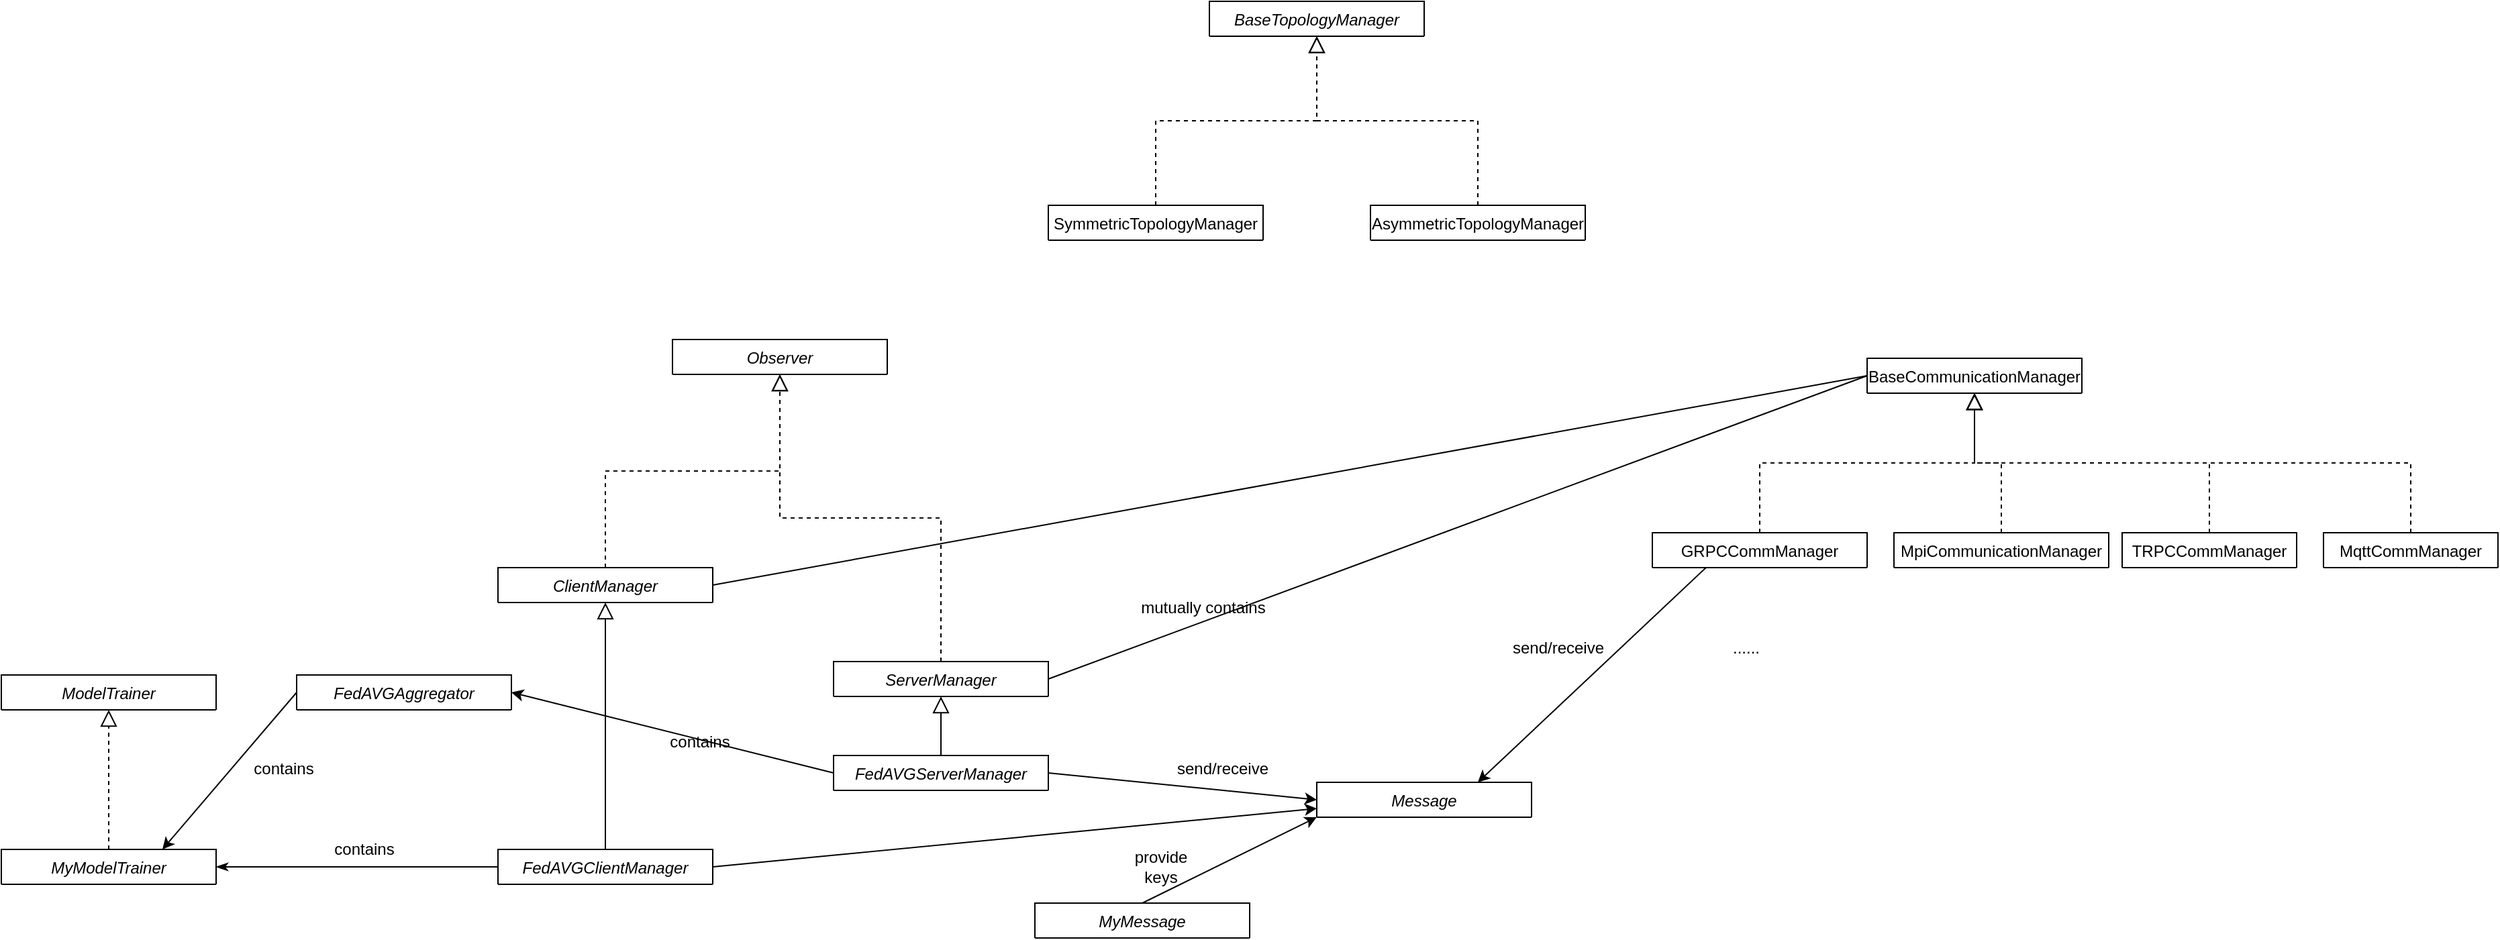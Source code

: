 <mxfile version="15.8.6" type="github">
  <diagram id="C5RBs43oDa-KdzZeNtuy" name="Page-1">
    <mxGraphModel dx="2782" dy="1170" grid="1" gridSize="10" guides="1" tooltips="1" connect="1" arrows="1" fold="1" page="1" pageScale="1" pageWidth="827" pageHeight="1169" math="0" shadow="0">
      <root>
        <mxCell id="WIyWlLk6GJQsqaUBKTNV-0" />
        <mxCell id="WIyWlLk6GJQsqaUBKTNV-1" parent="WIyWlLk6GJQsqaUBKTNV-0" />
        <mxCell id="PTaCQv_xnf1aA7OgZCq3-0" value="ModelTrainer" style="swimlane;fontStyle=2;align=center;verticalAlign=top;childLayout=stackLayout;horizontal=1;startSize=26;horizontalStack=0;resizeParent=1;resizeLast=0;collapsible=1;marginBottom=0;rounded=0;shadow=0;strokeWidth=1;" parent="WIyWlLk6GJQsqaUBKTNV-1" vertex="1" collapsed="1">
          <mxGeometry x="-420" y="1000" width="160" height="26" as="geometry">
            <mxRectangle x="-440" y="764" width="160" height="290" as="alternateBounds" />
          </mxGeometry>
        </mxCell>
        <mxCell id="PTaCQv_xnf1aA7OgZCq3-1" value="model: torch.Module" style="text;align=left;verticalAlign=top;spacingLeft=4;spacingRight=4;overflow=hidden;rotatable=0;points=[[0,0.5],[1,0.5]];portConstraint=eastwest;" parent="PTaCQv_xnf1aA7OgZCq3-0" vertex="1">
          <mxGeometry y="26" width="160" height="26" as="geometry" />
        </mxCell>
        <mxCell id="PTaCQv_xnf1aA7OgZCq3-2" value="id: int" style="text;align=left;verticalAlign=top;spacingLeft=4;spacingRight=4;overflow=hidden;rotatable=0;points=[[0,0.5],[1,0.5]];portConstraint=eastwest;rounded=0;shadow=0;html=0;" parent="PTaCQv_xnf1aA7OgZCq3-0" vertex="1">
          <mxGeometry y="52" width="160" height="26" as="geometry" />
        </mxCell>
        <mxCell id="PTaCQv_xnf1aA7OgZCq3-3" value="args: dict" style="text;align=left;verticalAlign=top;spacingLeft=4;spacingRight=4;overflow=hidden;rotatable=0;points=[[0,0.5],[1,0.5]];portConstraint=eastwest;rounded=0;shadow=0;html=0;" parent="PTaCQv_xnf1aA7OgZCq3-0" vertex="1">
          <mxGeometry y="78" width="160" height="26" as="geometry" />
        </mxCell>
        <mxCell id="PTaCQv_xnf1aA7OgZCq3-4" value="" style="line;html=1;strokeWidth=1;align=left;verticalAlign=middle;spacingTop=-1;spacingLeft=3;spacingRight=3;rotatable=0;labelPosition=right;points=[];portConstraint=eastwest;" parent="PTaCQv_xnf1aA7OgZCq3-0" vertex="1">
          <mxGeometry y="104" width="160" height="8" as="geometry" />
        </mxCell>
        <mxCell id="PTaCQv_xnf1aA7OgZCq3-5" value="set_id()" style="text;align=left;verticalAlign=top;spacingLeft=4;spacingRight=4;overflow=hidden;rotatable=0;points=[[0,0.5],[1,0.5]];portConstraint=eastwest;" parent="PTaCQv_xnf1aA7OgZCq3-0" vertex="1">
          <mxGeometry y="112" width="160" height="28" as="geometry" />
        </mxCell>
        <mxCell id="PTaCQv_xnf1aA7OgZCq3-12" value="get_model_params()" style="text;align=left;verticalAlign=top;spacingLeft=4;spacingRight=4;overflow=hidden;rotatable=0;points=[[0,0.5],[1,0.5]];portConstraint=eastwest;" parent="PTaCQv_xnf1aA7OgZCq3-0" vertex="1">
          <mxGeometry y="140" width="160" height="28" as="geometry" />
        </mxCell>
        <mxCell id="PTaCQv_xnf1aA7OgZCq3-13" value="set_model_params()" style="text;align=left;verticalAlign=top;spacingLeft=4;spacingRight=4;overflow=hidden;rotatable=0;points=[[0,0.5],[1,0.5]];portConstraint=eastwest;" parent="PTaCQv_xnf1aA7OgZCq3-0" vertex="1">
          <mxGeometry y="168" width="160" height="28" as="geometry" />
        </mxCell>
        <mxCell id="PTaCQv_xnf1aA7OgZCq3-14" value="train()" style="text;align=left;verticalAlign=top;spacingLeft=4;spacingRight=4;overflow=hidden;rotatable=0;points=[[0,0.5],[1,0.5]];portConstraint=eastwest;" parent="PTaCQv_xnf1aA7OgZCq3-0" vertex="1">
          <mxGeometry y="196" width="160" height="28" as="geometry" />
        </mxCell>
        <mxCell id="PTaCQv_xnf1aA7OgZCq3-15" value="test()" style="text;align=left;verticalAlign=top;spacingLeft=4;spacingRight=4;overflow=hidden;rotatable=0;points=[[0,0.5],[1,0.5]];portConstraint=eastwest;" parent="PTaCQv_xnf1aA7OgZCq3-0" vertex="1">
          <mxGeometry y="224" width="160" height="28" as="geometry" />
        </mxCell>
        <mxCell id="PTaCQv_xnf1aA7OgZCq3-16" value="test_on_the_server()" style="text;align=left;verticalAlign=top;spacingLeft=4;spacingRight=4;overflow=hidden;rotatable=0;points=[[0,0.5],[1,0.5]];portConstraint=eastwest;" parent="PTaCQv_xnf1aA7OgZCq3-0" vertex="1">
          <mxGeometry y="252" width="160" height="28" as="geometry" />
        </mxCell>
        <mxCell id="PTaCQv_xnf1aA7OgZCq3-17" value="BaseTopologyManager" style="swimlane;fontStyle=2;align=center;verticalAlign=top;childLayout=stackLayout;horizontal=1;startSize=26;horizontalStack=0;resizeParent=1;resizeLast=0;collapsible=1;marginBottom=0;rounded=0;shadow=0;strokeWidth=1;" parent="WIyWlLk6GJQsqaUBKTNV-1" vertex="1" collapsed="1">
          <mxGeometry x="480" y="498" width="160" height="26" as="geometry">
            <mxRectangle x="480" y="498" width="160" height="172" as="alternateBounds" />
          </mxGeometry>
        </mxCell>
        <mxCell id="PTaCQv_xnf1aA7OgZCq3-21" value="" style="line;html=1;strokeWidth=1;align=left;verticalAlign=middle;spacingTop=-1;spacingLeft=3;spacingRight=3;rotatable=0;labelPosition=right;points=[];portConstraint=eastwest;" parent="PTaCQv_xnf1aA7OgZCq3-17" vertex="1">
          <mxGeometry y="26" width="160" height="8" as="geometry" />
        </mxCell>
        <mxCell id="PTaCQv_xnf1aA7OgZCq3-22" value="generate_topology()" style="text;align=left;verticalAlign=top;spacingLeft=4;spacingRight=4;overflow=hidden;rotatable=0;points=[[0,0.5],[1,0.5]];portConstraint=eastwest;" parent="PTaCQv_xnf1aA7OgZCq3-17" vertex="1">
          <mxGeometry y="34" width="160" height="26" as="geometry" />
        </mxCell>
        <mxCell id="PTaCQv_xnf1aA7OgZCq3-23" value="get_in_neighbor_idx_list()" style="text;align=left;verticalAlign=top;spacingLeft=4;spacingRight=4;overflow=hidden;rotatable=0;points=[[0,0.5],[1,0.5]];portConstraint=eastwest;" parent="PTaCQv_xnf1aA7OgZCq3-17" vertex="1">
          <mxGeometry y="60" width="160" height="26" as="geometry" />
        </mxCell>
        <mxCell id="PTaCQv_xnf1aA7OgZCq3-24" value="get_out_neighbor_idx_list()" style="text;align=left;verticalAlign=top;spacingLeft=4;spacingRight=4;overflow=hidden;rotatable=0;points=[[0,0.5],[1,0.5]];portConstraint=eastwest;" parent="PTaCQv_xnf1aA7OgZCq3-17" vertex="1">
          <mxGeometry y="86" width="160" height="26" as="geometry" />
        </mxCell>
        <mxCell id="PTaCQv_xnf1aA7OgZCq3-25" value="get_in_neighbor_weights()" style="text;align=left;verticalAlign=top;spacingLeft=4;spacingRight=4;overflow=hidden;rotatable=0;points=[[0,0.5],[1,0.5]];portConstraint=eastwest;" parent="PTaCQv_xnf1aA7OgZCq3-17" vertex="1">
          <mxGeometry y="112" width="160" height="26" as="geometry" />
        </mxCell>
        <mxCell id="PTaCQv_xnf1aA7OgZCq3-26" value="get_out_neighbor_weights()" style="text;align=left;verticalAlign=top;spacingLeft=4;spacingRight=4;overflow=hidden;rotatable=0;points=[[0,0.5],[1,0.5]];portConstraint=eastwest;" parent="PTaCQv_xnf1aA7OgZCq3-17" vertex="1">
          <mxGeometry y="138" width="160" height="26" as="geometry" />
        </mxCell>
        <mxCell id="PTaCQv_xnf1aA7OgZCq3-27" value="SymmetricTopologyManager" style="swimlane;fontStyle=0;align=center;verticalAlign=top;childLayout=stackLayout;horizontal=1;startSize=26;horizontalStack=0;resizeParent=1;resizeLast=0;collapsible=1;marginBottom=0;rounded=0;shadow=0;strokeWidth=1;" parent="WIyWlLk6GJQsqaUBKTNV-1" vertex="1" collapsed="1">
          <mxGeometry x="360" y="650" width="160" height="26" as="geometry">
            <mxRectangle x="360" y="650" width="160" height="120" as="alternateBounds" />
          </mxGeometry>
        </mxCell>
        <mxCell id="PTaCQv_xnf1aA7OgZCq3-28" value="n: int" style="text;align=left;verticalAlign=top;spacingLeft=4;spacingRight=4;overflow=hidden;rotatable=0;points=[[0,0.5],[1,0.5]];portConstraint=eastwest;" parent="PTaCQv_xnf1aA7OgZCq3-27" vertex="1">
          <mxGeometry y="26" width="160" height="26" as="geometry" />
        </mxCell>
        <mxCell id="PTaCQv_xnf1aA7OgZCq3-29" value="neighbor_num: int" style="text;align=left;verticalAlign=top;spacingLeft=4;spacingRight=4;overflow=hidden;rotatable=0;points=[[0,0.5],[1,0.5]];portConstraint=eastwest;rounded=0;shadow=0;html=0;" parent="PTaCQv_xnf1aA7OgZCq3-27" vertex="1">
          <mxGeometry y="52" width="160" height="26" as="geometry" />
        </mxCell>
        <mxCell id="PTaCQv_xnf1aA7OgZCq3-40" value="topology: 2d-array" style="text;align=left;verticalAlign=top;spacingLeft=4;spacingRight=4;overflow=hidden;rotatable=0;points=[[0,0.5],[1,0.5]];portConstraint=eastwest;rounded=0;shadow=0;html=0;" parent="PTaCQv_xnf1aA7OgZCq3-27" vertex="1">
          <mxGeometry y="78" width="160" height="26" as="geometry" />
        </mxCell>
        <mxCell id="PTaCQv_xnf1aA7OgZCq3-30" value="" style="line;html=1;strokeWidth=1;align=left;verticalAlign=middle;spacingTop=-1;spacingLeft=3;spacingRight=3;rotatable=0;labelPosition=right;points=[];portConstraint=eastwest;" parent="PTaCQv_xnf1aA7OgZCq3-27" vertex="1">
          <mxGeometry y="104" width="160" height="16" as="geometry" />
        </mxCell>
        <mxCell id="PTaCQv_xnf1aA7OgZCq3-33" value="" style="endArrow=block;endSize=10;endFill=0;shadow=0;strokeWidth=1;rounded=0;edgeStyle=elbowEdgeStyle;elbow=vertical;exitX=0.5;exitY=0;exitDx=0;exitDy=0;entryX=0.5;entryY=1;entryDx=0;entryDy=0;dashed=1;" parent="WIyWlLk6GJQsqaUBKTNV-1" source="PTaCQv_xnf1aA7OgZCq3-27" target="PTaCQv_xnf1aA7OgZCq3-17" edge="1">
          <mxGeometry width="160" relative="1" as="geometry">
            <mxPoint x="460" y="626" as="sourcePoint" />
            <mxPoint x="560" y="524" as="targetPoint" />
          </mxGeometry>
        </mxCell>
        <mxCell id="PTaCQv_xnf1aA7OgZCq3-41" value="AsymmetricTopologyManager" style="swimlane;fontStyle=0;align=center;verticalAlign=top;childLayout=stackLayout;horizontal=1;startSize=26;horizontalStack=0;resizeParent=1;resizeLast=0;collapsible=1;marginBottom=0;rounded=0;shadow=0;strokeWidth=1;" parent="WIyWlLk6GJQsqaUBKTNV-1" vertex="1" collapsed="1">
          <mxGeometry x="600" y="650" width="160" height="26" as="geometry">
            <mxRectangle x="620" y="650" width="180" height="150" as="alternateBounds" />
          </mxGeometry>
        </mxCell>
        <mxCell id="PTaCQv_xnf1aA7OgZCq3-42" value="n: int" style="text;align=left;verticalAlign=top;spacingLeft=4;spacingRight=4;overflow=hidden;rotatable=0;points=[[0,0.5],[1,0.5]];portConstraint=eastwest;" parent="PTaCQv_xnf1aA7OgZCq3-41" vertex="1">
          <mxGeometry y="26" width="160" height="26" as="geometry" />
        </mxCell>
        <mxCell id="PTaCQv_xnf1aA7OgZCq3-43" value="undirected_neighbor_num: int" style="text;align=left;verticalAlign=top;spacingLeft=4;spacingRight=4;overflow=hidden;rotatable=0;points=[[0,0.5],[1,0.5]];portConstraint=eastwest;rounded=0;shadow=0;html=0;" parent="PTaCQv_xnf1aA7OgZCq3-41" vertex="1">
          <mxGeometry y="52" width="160" height="26" as="geometry" />
        </mxCell>
        <mxCell id="PTaCQv_xnf1aA7OgZCq3-44" value="out_directed_neighbor: int" style="text;align=left;verticalAlign=top;spacingLeft=4;spacingRight=4;overflow=hidden;rotatable=0;points=[[0,0.5],[1,0.5]];portConstraint=eastwest;rounded=0;shadow=0;html=0;" parent="PTaCQv_xnf1aA7OgZCq3-41" vertex="1">
          <mxGeometry y="78" width="160" height="26" as="geometry" />
        </mxCell>
        <mxCell id="PTaCQv_xnf1aA7OgZCq3-46" value="topology: 2d-array" style="text;align=left;verticalAlign=top;spacingLeft=4;spacingRight=4;overflow=hidden;rotatable=0;points=[[0,0.5],[1,0.5]];portConstraint=eastwest;rounded=0;shadow=0;html=0;" parent="PTaCQv_xnf1aA7OgZCq3-41" vertex="1">
          <mxGeometry y="104" width="160" height="26" as="geometry" />
        </mxCell>
        <mxCell id="PTaCQv_xnf1aA7OgZCq3-45" value="" style="line;html=1;strokeWidth=1;align=left;verticalAlign=middle;spacingTop=-1;spacingLeft=3;spacingRight=3;rotatable=0;labelPosition=right;points=[];portConstraint=eastwest;" parent="PTaCQv_xnf1aA7OgZCq3-41" vertex="1">
          <mxGeometry y="130" width="160" height="10" as="geometry" />
        </mxCell>
        <mxCell id="PTaCQv_xnf1aA7OgZCq3-49" value="" style="endArrow=block;endSize=10;endFill=0;shadow=0;strokeWidth=1;rounded=0;edgeStyle=elbowEdgeStyle;elbow=vertical;entryX=0.5;entryY=1;entryDx=0;entryDy=0;exitX=0.5;exitY=0;exitDx=0;exitDy=0;dashed=1;" parent="WIyWlLk6GJQsqaUBKTNV-1" source="PTaCQv_xnf1aA7OgZCq3-41" target="PTaCQv_xnf1aA7OgZCq3-17" edge="1">
          <mxGeometry width="160" relative="1" as="geometry">
            <mxPoint x="760" y="532" as="sourcePoint" />
            <mxPoint x="650" y="430" as="targetPoint" />
          </mxGeometry>
        </mxCell>
        <mxCell id="PTaCQv_xnf1aA7OgZCq3-51" value="Observer" style="swimlane;fontStyle=2;align=center;verticalAlign=top;childLayout=stackLayout;horizontal=1;startSize=26;horizontalStack=0;resizeParent=1;resizeLast=0;collapsible=1;marginBottom=0;rounded=0;shadow=0;strokeWidth=1;" parent="WIyWlLk6GJQsqaUBKTNV-1" vertex="1" collapsed="1">
          <mxGeometry x="80" y="750" width="160" height="26" as="geometry">
            <mxRectangle x="80" y="750" width="280" height="70" as="alternateBounds" />
          </mxGeometry>
        </mxCell>
        <mxCell id="PTaCQv_xnf1aA7OgZCq3-55" value="" style="line;html=1;strokeWidth=1;align=left;verticalAlign=middle;spacingTop=-1;spacingLeft=3;spacingRight=3;rotatable=0;labelPosition=right;points=[];portConstraint=eastwest;" parent="PTaCQv_xnf1aA7OgZCq3-51" vertex="1">
          <mxGeometry y="26" width="160" height="8" as="geometry" />
        </mxCell>
        <mxCell id="PTaCQv_xnf1aA7OgZCq3-56" value="receive_message(msg_type, msg_params): none" style="text;align=left;verticalAlign=top;spacingLeft=4;spacingRight=4;overflow=hidden;rotatable=0;points=[[0,0.5],[1,0.5]];portConstraint=eastwest;" parent="PTaCQv_xnf1aA7OgZCq3-51" vertex="1">
          <mxGeometry y="34" width="160" height="26" as="geometry" />
        </mxCell>
        <mxCell id="Qpw3DidLV93G0ue6ns1y-76" style="edgeStyle=none;rounded=0;orthogonalLoop=1;jettySize=auto;html=1;exitX=1;exitY=0.5;exitDx=0;exitDy=0;entryX=0;entryY=0.5;entryDx=0;entryDy=0;endArrow=none;endFill=0;" parent="WIyWlLk6GJQsqaUBKTNV-1" source="PTaCQv_xnf1aA7OgZCq3-57" target="Qpw3DidLV93G0ue6ns1y-15" edge="1">
          <mxGeometry relative="1" as="geometry" />
        </mxCell>
        <mxCell id="PTaCQv_xnf1aA7OgZCq3-57" value="ClientManager" style="swimlane;fontStyle=2;align=center;verticalAlign=top;childLayout=stackLayout;horizontal=1;startSize=26;horizontalStack=0;resizeParent=1;resizeLast=0;collapsible=1;marginBottom=0;rounded=0;shadow=0;strokeWidth=1;" parent="WIyWlLk6GJQsqaUBKTNV-1" vertex="1" collapsed="1">
          <mxGeometry x="-50" y="920" width="160" height="26" as="geometry">
            <mxRectangle x="-50" y="920" width="250" height="420" as="alternateBounds" />
          </mxGeometry>
        </mxCell>
        <mxCell id="PTaCQv_xnf1aA7OgZCq3-58" value="args: dict" style="text;align=left;verticalAlign=top;spacingLeft=4;spacingRight=4;overflow=hidden;rotatable=0;points=[[0,0.5],[1,0.5]];portConstraint=eastwest;" parent="PTaCQv_xnf1aA7OgZCq3-57" vertex="1">
          <mxGeometry y="26" width="160" height="26" as="geometry" />
        </mxCell>
        <mxCell id="PTaCQv_xnf1aA7OgZCq3-59" value="size: int" style="text;align=left;verticalAlign=top;spacingLeft=4;spacingRight=4;overflow=hidden;rotatable=0;points=[[0,0.5],[1,0.5]];portConstraint=eastwest;rounded=0;shadow=0;html=0;" parent="PTaCQv_xnf1aA7OgZCq3-57" vertex="1">
          <mxGeometry y="52" width="160" height="26" as="geometry" />
        </mxCell>
        <mxCell id="PTaCQv_xnf1aA7OgZCq3-60" value="rank: int" style="text;align=left;verticalAlign=top;spacingLeft=4;spacingRight=4;overflow=hidden;rotatable=0;points=[[0,0.5],[1,0.5]];portConstraint=eastwest;rounded=0;shadow=0;html=0;" parent="PTaCQv_xnf1aA7OgZCq3-57" vertex="1">
          <mxGeometry y="78" width="160" height="26" as="geometry" />
        </mxCell>
        <mxCell id="PTaCQv_xnf1aA7OgZCq3-64" value="backend: str" style="text;align=left;verticalAlign=top;spacingLeft=4;spacingRight=4;overflow=hidden;rotatable=0;points=[[0,0.5],[1,0.5]];portConstraint=eastwest;rounded=0;shadow=0;html=0;" parent="PTaCQv_xnf1aA7OgZCq3-57" vertex="1">
          <mxGeometry y="104" width="160" height="26" as="geometry" />
        </mxCell>
        <mxCell id="PTaCQv_xnf1aA7OgZCq3-72" value="com_manager: obj" style="text;align=left;verticalAlign=top;spacingLeft=4;spacingRight=4;overflow=hidden;rotatable=0;points=[[0,0.5],[1,0.5]];portConstraint=eastwest;rounded=0;shadow=0;html=0;" parent="PTaCQv_xnf1aA7OgZCq3-57" vertex="1">
          <mxGeometry y="130" width="160" height="26" as="geometry" />
        </mxCell>
        <mxCell id="PTaCQv_xnf1aA7OgZCq3-73" value="message_handler_dict: dict" style="text;align=left;verticalAlign=top;spacingLeft=4;spacingRight=4;overflow=hidden;rotatable=0;points=[[0,0.5],[1,0.5]];portConstraint=eastwest;rounded=0;shadow=0;html=0;" parent="PTaCQv_xnf1aA7OgZCq3-57" vertex="1">
          <mxGeometry y="156" width="160" height="26" as="geometry" />
        </mxCell>
        <mxCell id="PTaCQv_xnf1aA7OgZCq3-61" value="" style="line;html=1;strokeWidth=1;align=left;verticalAlign=middle;spacingTop=-1;spacingLeft=3;spacingRight=3;rotatable=0;labelPosition=right;points=[];portConstraint=eastwest;" parent="PTaCQv_xnf1aA7OgZCq3-57" vertex="1">
          <mxGeometry y="182" width="160" height="8" as="geometry" />
        </mxCell>
        <mxCell id="PTaCQv_xnf1aA7OgZCq3-62" value="run(): none" style="text;align=left;verticalAlign=top;spacingLeft=4;spacingRight=4;overflow=hidden;rotatable=0;points=[[0,0.5],[1,0.5]];portConstraint=eastwest;" parent="PTaCQv_xnf1aA7OgZCq3-57" vertex="1">
          <mxGeometry y="190" width="160" height="30" as="geometry" />
        </mxCell>
        <mxCell id="PTaCQv_xnf1aA7OgZCq3-74" value="get_sender_id(): int" style="text;align=left;verticalAlign=top;spacingLeft=4;spacingRight=4;overflow=hidden;rotatable=0;points=[[0,0.5],[1,0.5]];portConstraint=eastwest;" parent="PTaCQv_xnf1aA7OgZCq3-57" vertex="1">
          <mxGeometry y="220" width="160" height="30" as="geometry" />
        </mxCell>
        <mxCell id="PTaCQv_xnf1aA7OgZCq3-75" value="receive_message(&#xa;    msg_type, &#xa;    msg_params): none" style="text;align=left;verticalAlign=top;spacingLeft=4;spacingRight=4;overflow=hidden;rotatable=0;points=[[0,0.5],[1,0.5]];portConstraint=eastwest;" parent="PTaCQv_xnf1aA7OgZCq3-57" vertex="1">
          <mxGeometry y="250" width="160" height="60" as="geometry" />
        </mxCell>
        <mxCell id="PTaCQv_xnf1aA7OgZCq3-76" value="send_message(&#xa;    message): none" style="text;align=left;verticalAlign=top;spacingLeft=4;spacingRight=4;overflow=hidden;rotatable=0;points=[[0,0.5],[1,0.5]];portConstraint=eastwest;" parent="PTaCQv_xnf1aA7OgZCq3-57" vertex="1">
          <mxGeometry y="310" width="160" height="40" as="geometry" />
        </mxCell>
        <mxCell id="PTaCQv_xnf1aA7OgZCq3-77" value="register_message_receive_handlers(): none" style="text;align=left;verticalAlign=top;spacingLeft=4;spacingRight=4;overflow=hidden;rotatable=0;points=[[0,0.5],[1,0.5]];portConstraint=eastwest;" parent="PTaCQv_xnf1aA7OgZCq3-57" vertex="1">
          <mxGeometry y="350" width="160" height="30" as="geometry" />
        </mxCell>
        <mxCell id="PTaCQv_xnf1aA7OgZCq3-78" value="finish(): none" style="text;align=left;verticalAlign=top;spacingLeft=4;spacingRight=4;overflow=hidden;rotatable=0;points=[[0,0.5],[1,0.5]];portConstraint=eastwest;" parent="PTaCQv_xnf1aA7OgZCq3-57" vertex="1">
          <mxGeometry y="380" width="160" height="30" as="geometry" />
        </mxCell>
        <mxCell id="PTaCQv_xnf1aA7OgZCq3-63" value="" style="endArrow=block;endSize=10;endFill=0;shadow=0;strokeWidth=1;rounded=0;edgeStyle=elbowEdgeStyle;elbow=vertical;exitX=0.5;exitY=0;exitDx=0;exitDy=0;entryX=0.5;entryY=1;entryDx=0;entryDy=0;dashed=1;" parent="WIyWlLk6GJQsqaUBKTNV-1" source="PTaCQv_xnf1aA7OgZCq3-57" target="PTaCQv_xnf1aA7OgZCq3-51" edge="1">
          <mxGeometry width="160" relative="1" as="geometry">
            <mxPoint x="430" y="966" as="sourcePoint" />
            <mxPoint x="550" y="840" as="targetPoint" />
          </mxGeometry>
        </mxCell>
        <mxCell id="Qpw3DidLV93G0ue6ns1y-77" style="edgeStyle=none;rounded=0;orthogonalLoop=1;jettySize=auto;html=1;exitX=1;exitY=0.5;exitDx=0;exitDy=0;entryX=0;entryY=0.5;entryDx=0;entryDy=0;endArrow=none;endFill=0;" parent="WIyWlLk6GJQsqaUBKTNV-1" source="Qpw3DidLV93G0ue6ns1y-0" target="Qpw3DidLV93G0ue6ns1y-15" edge="1">
          <mxGeometry relative="1" as="geometry" />
        </mxCell>
        <mxCell id="Qpw3DidLV93G0ue6ns1y-0" value="ServerManager" style="swimlane;fontStyle=2;align=center;verticalAlign=top;childLayout=stackLayout;horizontal=1;startSize=26;horizontalStack=0;resizeParent=1;resizeLast=0;collapsible=1;marginBottom=0;rounded=0;shadow=0;strokeWidth=1;" parent="WIyWlLk6GJQsqaUBKTNV-1" vertex="1" collapsed="1">
          <mxGeometry x="200" y="990" width="160" height="26" as="geometry">
            <mxRectangle x="200" y="990" width="250" height="420" as="alternateBounds" />
          </mxGeometry>
        </mxCell>
        <mxCell id="Qpw3DidLV93G0ue6ns1y-1" value="args: dict" style="text;align=left;verticalAlign=top;spacingLeft=4;spacingRight=4;overflow=hidden;rotatable=0;points=[[0,0.5],[1,0.5]];portConstraint=eastwest;" parent="Qpw3DidLV93G0ue6ns1y-0" vertex="1">
          <mxGeometry y="26" width="160" height="26" as="geometry" />
        </mxCell>
        <mxCell id="Qpw3DidLV93G0ue6ns1y-2" value="size: int" style="text;align=left;verticalAlign=top;spacingLeft=4;spacingRight=4;overflow=hidden;rotatable=0;points=[[0,0.5],[1,0.5]];portConstraint=eastwest;rounded=0;shadow=0;html=0;" parent="Qpw3DidLV93G0ue6ns1y-0" vertex="1">
          <mxGeometry y="52" width="160" height="26" as="geometry" />
        </mxCell>
        <mxCell id="Qpw3DidLV93G0ue6ns1y-3" value="rank: int" style="text;align=left;verticalAlign=top;spacingLeft=4;spacingRight=4;overflow=hidden;rotatable=0;points=[[0,0.5],[1,0.5]];portConstraint=eastwest;rounded=0;shadow=0;html=0;" parent="Qpw3DidLV93G0ue6ns1y-0" vertex="1">
          <mxGeometry y="78" width="160" height="26" as="geometry" />
        </mxCell>
        <mxCell id="Qpw3DidLV93G0ue6ns1y-4" value="backend: str" style="text;align=left;verticalAlign=top;spacingLeft=4;spacingRight=4;overflow=hidden;rotatable=0;points=[[0,0.5],[1,0.5]];portConstraint=eastwest;rounded=0;shadow=0;html=0;" parent="Qpw3DidLV93G0ue6ns1y-0" vertex="1">
          <mxGeometry y="104" width="160" height="26" as="geometry" />
        </mxCell>
        <mxCell id="Qpw3DidLV93G0ue6ns1y-5" value="com_manager: obj" style="text;align=left;verticalAlign=top;spacingLeft=4;spacingRight=4;overflow=hidden;rotatable=0;points=[[0,0.5],[1,0.5]];portConstraint=eastwest;rounded=0;shadow=0;html=0;" parent="Qpw3DidLV93G0ue6ns1y-0" vertex="1">
          <mxGeometry y="130" width="160" height="26" as="geometry" />
        </mxCell>
        <mxCell id="Qpw3DidLV93G0ue6ns1y-6" value="message_handler_dict: dict" style="text;align=left;verticalAlign=top;spacingLeft=4;spacingRight=4;overflow=hidden;rotatable=0;points=[[0,0.5],[1,0.5]];portConstraint=eastwest;rounded=0;shadow=0;html=0;" parent="Qpw3DidLV93G0ue6ns1y-0" vertex="1">
          <mxGeometry y="156" width="160" height="26" as="geometry" />
        </mxCell>
        <mxCell id="Qpw3DidLV93G0ue6ns1y-7" value="" style="line;html=1;strokeWidth=1;align=left;verticalAlign=middle;spacingTop=-1;spacingLeft=3;spacingRight=3;rotatable=0;labelPosition=right;points=[];portConstraint=eastwest;" parent="Qpw3DidLV93G0ue6ns1y-0" vertex="1">
          <mxGeometry y="182" width="160" height="8" as="geometry" />
        </mxCell>
        <mxCell id="Qpw3DidLV93G0ue6ns1y-8" value="run(): none" style="text;align=left;verticalAlign=top;spacingLeft=4;spacingRight=4;overflow=hidden;rotatable=0;points=[[0,0.5],[1,0.5]];portConstraint=eastwest;" parent="Qpw3DidLV93G0ue6ns1y-0" vertex="1">
          <mxGeometry y="190" width="160" height="30" as="geometry" />
        </mxCell>
        <mxCell id="Qpw3DidLV93G0ue6ns1y-9" value="get_sender_id(): int" style="text;align=left;verticalAlign=top;spacingLeft=4;spacingRight=4;overflow=hidden;rotatable=0;points=[[0,0.5],[1,0.5]];portConstraint=eastwest;" parent="Qpw3DidLV93G0ue6ns1y-0" vertex="1">
          <mxGeometry y="220" width="160" height="30" as="geometry" />
        </mxCell>
        <mxCell id="Qpw3DidLV93G0ue6ns1y-10" value="receive_message(&#xa;    msg_type, &#xa;    msg_params): none" style="text;align=left;verticalAlign=top;spacingLeft=4;spacingRight=4;overflow=hidden;rotatable=0;points=[[0,0.5],[1,0.5]];portConstraint=eastwest;" parent="Qpw3DidLV93G0ue6ns1y-0" vertex="1">
          <mxGeometry y="250" width="160" height="60" as="geometry" />
        </mxCell>
        <mxCell id="Qpw3DidLV93G0ue6ns1y-11" value="send_message(&#xa;    message): none" style="text;align=left;verticalAlign=top;spacingLeft=4;spacingRight=4;overflow=hidden;rotatable=0;points=[[0,0.5],[1,0.5]];portConstraint=eastwest;" parent="Qpw3DidLV93G0ue6ns1y-0" vertex="1">
          <mxGeometry y="310" width="160" height="40" as="geometry" />
        </mxCell>
        <mxCell id="Qpw3DidLV93G0ue6ns1y-12" value="register_message_receive_handlers(): none" style="text;align=left;verticalAlign=top;spacingLeft=4;spacingRight=4;overflow=hidden;rotatable=0;points=[[0,0.5],[1,0.5]];portConstraint=eastwest;" parent="Qpw3DidLV93G0ue6ns1y-0" vertex="1">
          <mxGeometry y="350" width="160" height="30" as="geometry" />
        </mxCell>
        <mxCell id="Qpw3DidLV93G0ue6ns1y-13" value="finish(): none" style="text;align=left;verticalAlign=top;spacingLeft=4;spacingRight=4;overflow=hidden;rotatable=0;points=[[0,0.5],[1,0.5]];portConstraint=eastwest;" parent="Qpw3DidLV93G0ue6ns1y-0" vertex="1">
          <mxGeometry y="380" width="160" height="30" as="geometry" />
        </mxCell>
        <mxCell id="Qpw3DidLV93G0ue6ns1y-14" value="" style="endArrow=block;endSize=10;endFill=0;shadow=0;strokeWidth=1;rounded=0;edgeStyle=elbowEdgeStyle;elbow=vertical;exitX=0.5;exitY=0;exitDx=0;exitDy=0;dashed=1;entryX=0.5;entryY=1;entryDx=0;entryDy=0;" parent="WIyWlLk6GJQsqaUBKTNV-1" source="Qpw3DidLV93G0ue6ns1y-0" target="PTaCQv_xnf1aA7OgZCq3-51" edge="1">
          <mxGeometry width="160" relative="1" as="geometry">
            <mxPoint x="35" y="920" as="sourcePoint" />
            <mxPoint x="330" y="840" as="targetPoint" />
          </mxGeometry>
        </mxCell>
        <mxCell id="Qpw3DidLV93G0ue6ns1y-15" value="BaseCommunicationManager" style="swimlane;fontStyle=0;align=center;verticalAlign=top;childLayout=stackLayout;horizontal=1;startSize=26;horizontalStack=0;resizeParent=1;resizeLast=0;collapsible=1;marginBottom=0;rounded=0;shadow=0;strokeWidth=1;" parent="WIyWlLk6GJQsqaUBKTNV-1" vertex="1" collapsed="1">
          <mxGeometry x="970" y="764" width="160" height="26" as="geometry">
            <mxRectangle x="540" y="780" width="250" height="170" as="alternateBounds" />
          </mxGeometry>
        </mxCell>
        <mxCell id="Qpw3DidLV93G0ue6ns1y-21" value="" style="line;html=1;strokeWidth=1;align=left;verticalAlign=middle;spacingTop=-1;spacingLeft=3;spacingRight=3;rotatable=0;labelPosition=right;points=[];portConstraint=eastwest;" parent="Qpw3DidLV93G0ue6ns1y-15" vertex="1">
          <mxGeometry y="26" width="160" height="8" as="geometry" />
        </mxCell>
        <mxCell id="Qpw3DidLV93G0ue6ns1y-22" value="send_message(msg: Message): none" style="text;align=left;verticalAlign=top;spacingLeft=4;spacingRight=4;overflow=hidden;rotatable=0;points=[[0,0.5],[1,0.5]];portConstraint=eastwest;" parent="Qpw3DidLV93G0ue6ns1y-15" vertex="1">
          <mxGeometry y="34" width="160" height="26" as="geometry" />
        </mxCell>
        <mxCell id="Qpw3DidLV93G0ue6ns1y-23" value="add_observer(observer: Observer): none" style="text;align=left;verticalAlign=top;spacingLeft=4;spacingRight=4;overflow=hidden;rotatable=0;points=[[0,0.5],[1,0.5]];portConstraint=eastwest;" parent="Qpw3DidLV93G0ue6ns1y-15" vertex="1">
          <mxGeometry y="60" width="160" height="26" as="geometry" />
        </mxCell>
        <mxCell id="Qpw3DidLV93G0ue6ns1y-24" value="remove_observer(observer: Observer): none" style="text;align=left;verticalAlign=top;spacingLeft=4;spacingRight=4;overflow=hidden;rotatable=0;points=[[0,0.5],[1,0.5]];portConstraint=eastwest;" parent="Qpw3DidLV93G0ue6ns1y-15" vertex="1">
          <mxGeometry y="86" width="160" height="26" as="geometry" />
        </mxCell>
        <mxCell id="Qpw3DidLV93G0ue6ns1y-25" value="handle_receive_message()" style="text;align=left;verticalAlign=top;spacingLeft=4;spacingRight=4;overflow=hidden;rotatable=0;points=[[0,0.5],[1,0.5]];portConstraint=eastwest;" parent="Qpw3DidLV93G0ue6ns1y-15" vertex="1">
          <mxGeometry y="112" width="160" height="26" as="geometry" />
        </mxCell>
        <mxCell id="Qpw3DidLV93G0ue6ns1y-26" value="stop_receive_message()" style="text;align=left;verticalAlign=top;spacingLeft=4;spacingRight=4;overflow=hidden;rotatable=0;points=[[0,0.5],[1,0.5]];portConstraint=eastwest;" parent="Qpw3DidLV93G0ue6ns1y-15" vertex="1">
          <mxGeometry y="138" width="160" height="26" as="geometry" />
        </mxCell>
        <mxCell id="_XU-HwCBCQVN3l8QIg4L-19" style="edgeStyle=none;rounded=0;orthogonalLoop=1;jettySize=auto;html=1;exitX=0.25;exitY=1;exitDx=0;exitDy=0;entryX=0.75;entryY=0;entryDx=0;entryDy=0;" edge="1" parent="WIyWlLk6GJQsqaUBKTNV-1" source="Qpw3DidLV93G0ue6ns1y-27" target="_XU-HwCBCQVN3l8QIg4L-6">
          <mxGeometry relative="1" as="geometry" />
        </mxCell>
        <mxCell id="Qpw3DidLV93G0ue6ns1y-27" value="GRPCCommManager" style="swimlane;fontStyle=0;align=center;verticalAlign=top;childLayout=stackLayout;horizontal=1;startSize=26;horizontalStack=0;resizeParent=1;resizeLast=0;collapsible=1;marginBottom=0;rounded=0;shadow=0;strokeWidth=1;" parent="WIyWlLk6GJQsqaUBKTNV-1" vertex="1" collapsed="1">
          <mxGeometry x="810" y="894" width="160" height="26" as="geometry">
            <mxRectangle x="810" y="894" width="250" height="510" as="alternateBounds" />
          </mxGeometry>
        </mxCell>
        <mxCell id="Qpw3DidLV93G0ue6ns1y-35" value="host: str" style="text;align=left;verticalAlign=top;spacingLeft=4;spacingRight=4;overflow=hidden;rotatable=0;points=[[0,0.5],[1,0.5]];portConstraint=eastwest;" parent="Qpw3DidLV93G0ue6ns1y-27" vertex="1">
          <mxGeometry y="26" width="160" height="26" as="geometry" />
        </mxCell>
        <mxCell id="Qpw3DidLV93G0ue6ns1y-36" value="port: str" style="text;align=left;verticalAlign=top;spacingLeft=4;spacingRight=4;overflow=hidden;rotatable=0;points=[[0,0.5],[1,0.5]];portConstraint=eastwest;" parent="Qpw3DidLV93G0ue6ns1y-27" vertex="1">
          <mxGeometry y="52" width="160" height="26" as="geometry" />
        </mxCell>
        <mxCell id="Qpw3DidLV93G0ue6ns1y-37" value="_topic: str" style="text;align=left;verticalAlign=top;spacingLeft=4;spacingRight=4;overflow=hidden;rotatable=0;points=[[0,0.5],[1,0.5]];portConstraint=eastwest;" parent="Qpw3DidLV93G0ue6ns1y-27" vertex="1">
          <mxGeometry y="78" width="160" height="26" as="geometry" />
        </mxCell>
        <mxCell id="Qpw3DidLV93G0ue6ns1y-38" value="client_id: int" style="text;align=left;verticalAlign=top;spacingLeft=4;spacingRight=4;overflow=hidden;rotatable=0;points=[[0,0.5],[1,0.5]];portConstraint=eastwest;" parent="Qpw3DidLV93G0ue6ns1y-27" vertex="1">
          <mxGeometry y="104" width="160" height="26" as="geometry" />
        </mxCell>
        <mxCell id="Qpw3DidLV93G0ue6ns1y-39" value="client_num: int" style="text;align=left;verticalAlign=top;spacingLeft=4;spacingRight=4;overflow=hidden;rotatable=0;points=[[0,0.5],[1,0.5]];portConstraint=eastwest;" parent="Qpw3DidLV93G0ue6ns1y-27" vertex="1">
          <mxGeometry y="130" width="160" height="26" as="geometry" />
        </mxCell>
        <mxCell id="Qpw3DidLV93G0ue6ns1y-40" value="_observers: list[Observer]" style="text;align=left;verticalAlign=top;spacingLeft=4;spacingRight=4;overflow=hidden;rotatable=0;points=[[0,0.5],[1,0.5]];portConstraint=eastwest;" parent="Qpw3DidLV93G0ue6ns1y-27" vertex="1">
          <mxGeometry y="156" width="160" height="26" as="geometry" />
        </mxCell>
        <mxCell id="Qpw3DidLV93G0ue6ns1y-41" value="grpc_server: obj" style="text;align=left;verticalAlign=top;spacingLeft=4;spacingRight=4;overflow=hidden;rotatable=0;points=[[0,0.5],[1,0.5]];portConstraint=eastwest;" parent="Qpw3DidLV93G0ue6ns1y-27" vertex="1">
          <mxGeometry y="182" width="160" height="26" as="geometry" />
        </mxCell>
        <mxCell id="Qpw3DidLV93G0ue6ns1y-42" value="grpc_servicer: obj" style="text;align=left;verticalAlign=top;spacingLeft=4;spacingRight=4;overflow=hidden;rotatable=0;points=[[0,0.5],[1,0.5]];portConstraint=eastwest;" parent="Qpw3DidLV93G0ue6ns1y-27" vertex="1">
          <mxGeometry y="208" width="160" height="26" as="geometry" />
        </mxCell>
        <mxCell id="Qpw3DidLV93G0ue6ns1y-43" value="ip_config: dict" style="text;align=left;verticalAlign=top;spacingLeft=4;spacingRight=4;overflow=hidden;rotatable=0;points=[[0,0.5],[1,0.5]];portConstraint=eastwest;" parent="Qpw3DidLV93G0ue6ns1y-27" vertex="1">
          <mxGeometry y="234" width="160" height="26" as="geometry" />
        </mxCell>
        <mxCell id="Qpw3DidLV93G0ue6ns1y-44" value="is_running: bool" style="text;align=left;verticalAlign=top;spacingLeft=4;spacingRight=4;overflow=hidden;rotatable=0;points=[[0,0.5],[1,0.5]];portConstraint=eastwest;" parent="Qpw3DidLV93G0ue6ns1y-27" vertex="1">
          <mxGeometry y="260" width="160" height="26" as="geometry" />
        </mxCell>
        <mxCell id="Qpw3DidLV93G0ue6ns1y-28" value="" style="line;html=1;strokeWidth=1;align=left;verticalAlign=middle;spacingTop=-1;spacingLeft=3;spacingRight=3;rotatable=0;labelPosition=right;points=[];portConstraint=eastwest;" parent="Qpw3DidLV93G0ue6ns1y-27" vertex="1">
          <mxGeometry y="286" width="160" height="14" as="geometry" />
        </mxCell>
        <mxCell id="Qpw3DidLV93G0ue6ns1y-29" value="send_message(msg: Message): none" style="text;align=left;verticalAlign=top;spacingLeft=4;spacingRight=4;overflow=hidden;rotatable=0;points=[[0,0.5],[1,0.5]];portConstraint=eastwest;" parent="Qpw3DidLV93G0ue6ns1y-27" vertex="1">
          <mxGeometry y="300" width="160" height="26" as="geometry" />
        </mxCell>
        <mxCell id="Qpw3DidLV93G0ue6ns1y-30" value="add_observer(observer: Observer): none" style="text;align=left;verticalAlign=top;spacingLeft=4;spacingRight=4;overflow=hidden;rotatable=0;points=[[0,0.5],[1,0.5]];portConstraint=eastwest;" parent="Qpw3DidLV93G0ue6ns1y-27" vertex="1">
          <mxGeometry y="326" width="160" height="26" as="geometry" />
        </mxCell>
        <mxCell id="Qpw3DidLV93G0ue6ns1y-31" value="remove_observer(observer: Observer): none" style="text;align=left;verticalAlign=top;spacingLeft=4;spacingRight=4;overflow=hidden;rotatable=0;points=[[0,0.5],[1,0.5]];portConstraint=eastwest;" parent="Qpw3DidLV93G0ue6ns1y-27" vertex="1">
          <mxGeometry y="352" width="160" height="26" as="geometry" />
        </mxCell>
        <mxCell id="Qpw3DidLV93G0ue6ns1y-32" value="handle_receive_message()" style="text;align=left;verticalAlign=top;spacingLeft=4;spacingRight=4;overflow=hidden;rotatable=0;points=[[0,0.5],[1,0.5]];portConstraint=eastwest;" parent="Qpw3DidLV93G0ue6ns1y-27" vertex="1">
          <mxGeometry y="378" width="160" height="26" as="geometry" />
        </mxCell>
        <mxCell id="Qpw3DidLV93G0ue6ns1y-33" value="message_handling_subroutine(): none" style="text;align=left;verticalAlign=top;spacingLeft=4;spacingRight=4;overflow=hidden;rotatable=0;points=[[0,0.5],[1,0.5]];portConstraint=eastwest;" parent="Qpw3DidLV93G0ue6ns1y-27" vertex="1">
          <mxGeometry y="404" width="160" height="26" as="geometry" />
        </mxCell>
        <mxCell id="Qpw3DidLV93G0ue6ns1y-45" value="stop_receive_message()" style="text;align=left;verticalAlign=top;spacingLeft=4;spacingRight=4;overflow=hidden;rotatable=0;points=[[0,0.5],[1,0.5]];portConstraint=eastwest;" parent="Qpw3DidLV93G0ue6ns1y-27" vertex="1">
          <mxGeometry y="430" width="160" height="26" as="geometry" />
        </mxCell>
        <mxCell id="Qpw3DidLV93G0ue6ns1y-46" value="notify(): none" style="text;align=left;verticalAlign=top;spacingLeft=4;spacingRight=4;overflow=hidden;rotatable=0;points=[[0,0.5],[1,0.5]];portConstraint=eastwest;" parent="Qpw3DidLV93G0ue6ns1y-27" vertex="1">
          <mxGeometry y="456" width="160" height="26" as="geometry" />
        </mxCell>
        <mxCell id="Qpw3DidLV93G0ue6ns1y-47" value="_build_ip_table(): dict" style="text;align=left;verticalAlign=top;spacingLeft=4;spacingRight=4;overflow=hidden;rotatable=0;points=[[0,0.5],[1,0.5]];portConstraint=eastwest;" parent="Qpw3DidLV93G0ue6ns1y-27" vertex="1">
          <mxGeometry y="482" width="160" height="26" as="geometry" />
        </mxCell>
        <mxCell id="Qpw3DidLV93G0ue6ns1y-34" value="" style="endArrow=block;endSize=10;endFill=0;shadow=0;strokeWidth=1;rounded=0;edgeStyle=elbowEdgeStyle;elbow=vertical;exitX=0.5;exitY=0;exitDx=0;exitDy=0;dashed=1;entryX=0.5;entryY=1;entryDx=0;entryDy=0;" parent="WIyWlLk6GJQsqaUBKTNV-1" source="Qpw3DidLV93G0ue6ns1y-27" target="Qpw3DidLV93G0ue6ns1y-15" edge="1">
          <mxGeometry width="160" relative="1" as="geometry">
            <mxPoint x="870" y="1068" as="sourcePoint" />
            <mxPoint x="710" y="934" as="targetPoint" />
          </mxGeometry>
        </mxCell>
        <mxCell id="Qpw3DidLV93G0ue6ns1y-48" value="MpiCommunicationManager" style="swimlane;fontStyle=0;align=center;verticalAlign=top;childLayout=stackLayout;horizontal=1;startSize=26;horizontalStack=0;resizeParent=1;resizeLast=0;collapsible=1;marginBottom=0;rounded=0;shadow=0;strokeWidth=1;" parent="WIyWlLk6GJQsqaUBKTNV-1" vertex="1" collapsed="1">
          <mxGeometry x="990" y="894" width="160" height="26" as="geometry">
            <mxRectangle x="710" y="1050" width="190" height="40" as="alternateBounds" />
          </mxGeometry>
        </mxCell>
        <mxCell id="Qpw3DidLV93G0ue6ns1y-59" value="" style="line;html=1;strokeWidth=1;align=left;verticalAlign=middle;spacingTop=-1;spacingLeft=3;spacingRight=3;rotatable=0;labelPosition=right;points=[];portConstraint=eastwest;" parent="Qpw3DidLV93G0ue6ns1y-48" vertex="1">
          <mxGeometry y="26" width="160" height="14" as="geometry" />
        </mxCell>
        <mxCell id="Qpw3DidLV93G0ue6ns1y-68" value="" style="endArrow=block;endSize=10;endFill=0;shadow=0;strokeWidth=1;rounded=0;edgeStyle=elbowEdgeStyle;elbow=vertical;exitX=0.5;exitY=0;exitDx=0;exitDy=0;dashed=1;entryX=0.5;entryY=1;entryDx=0;entryDy=0;" parent="WIyWlLk6GJQsqaUBKTNV-1" source="Qpw3DidLV93G0ue6ns1y-48" target="Qpw3DidLV93G0ue6ns1y-15" edge="1">
          <mxGeometry width="160" relative="1" as="geometry">
            <mxPoint x="900" y="904" as="sourcePoint" />
            <mxPoint x="1010" y="804" as="targetPoint" />
          </mxGeometry>
        </mxCell>
        <mxCell id="Qpw3DidLV93G0ue6ns1y-70" value="TRPCCommManager" style="swimlane;fontStyle=0;align=center;verticalAlign=top;childLayout=stackLayout;horizontal=1;startSize=26;horizontalStack=0;resizeParent=1;resizeLast=0;collapsible=1;marginBottom=0;rounded=0;shadow=0;strokeWidth=1;" parent="WIyWlLk6GJQsqaUBKTNV-1" vertex="1" collapsed="1">
          <mxGeometry x="1160" y="894" width="130" height="26" as="geometry">
            <mxRectangle x="710" y="1050" width="190" height="40" as="alternateBounds" />
          </mxGeometry>
        </mxCell>
        <mxCell id="Qpw3DidLV93G0ue6ns1y-71" value="" style="line;html=1;strokeWidth=1;align=left;verticalAlign=middle;spacingTop=-1;spacingLeft=3;spacingRight=3;rotatable=0;labelPosition=right;points=[];portConstraint=eastwest;" parent="Qpw3DidLV93G0ue6ns1y-70" vertex="1">
          <mxGeometry y="26" width="130" height="14" as="geometry" />
        </mxCell>
        <mxCell id="Qpw3DidLV93G0ue6ns1y-72" value="" style="endArrow=block;endSize=10;endFill=0;shadow=0;strokeWidth=1;rounded=0;edgeStyle=elbowEdgeStyle;elbow=vertical;exitX=0.5;exitY=0;exitDx=0;exitDy=0;dashed=1;entryX=0.5;entryY=1;entryDx=0;entryDy=0;" parent="WIyWlLk6GJQsqaUBKTNV-1" source="Qpw3DidLV93G0ue6ns1y-70" target="Qpw3DidLV93G0ue6ns1y-15" edge="1">
          <mxGeometry width="160" relative="1" as="geometry">
            <mxPoint x="1080" y="904" as="sourcePoint" />
            <mxPoint x="980" y="800" as="targetPoint" />
          </mxGeometry>
        </mxCell>
        <mxCell id="Qpw3DidLV93G0ue6ns1y-73" value="MqttCommManager" style="swimlane;fontStyle=0;align=center;verticalAlign=top;childLayout=stackLayout;horizontal=1;startSize=26;horizontalStack=0;resizeParent=1;resizeLast=0;collapsible=1;marginBottom=0;rounded=0;shadow=0;strokeWidth=1;" parent="WIyWlLk6GJQsqaUBKTNV-1" vertex="1" collapsed="1">
          <mxGeometry x="1310" y="894" width="130" height="26" as="geometry">
            <mxRectangle x="710" y="1050" width="190" height="40" as="alternateBounds" />
          </mxGeometry>
        </mxCell>
        <mxCell id="Qpw3DidLV93G0ue6ns1y-74" value="" style="line;html=1;strokeWidth=1;align=left;verticalAlign=middle;spacingTop=-1;spacingLeft=3;spacingRight=3;rotatable=0;labelPosition=right;points=[];portConstraint=eastwest;" parent="Qpw3DidLV93G0ue6ns1y-73" vertex="1">
          <mxGeometry y="26" width="130" height="14" as="geometry" />
        </mxCell>
        <mxCell id="Qpw3DidLV93G0ue6ns1y-75" value="" style="endArrow=block;endSize=10;endFill=0;shadow=0;strokeWidth=1;rounded=0;edgeStyle=elbowEdgeStyle;elbow=vertical;exitX=0.5;exitY=0;exitDx=0;exitDy=0;dashed=1;entryX=0.5;entryY=1;entryDx=0;entryDy=0;" parent="WIyWlLk6GJQsqaUBKTNV-1" source="Qpw3DidLV93G0ue6ns1y-73" target="Qpw3DidLV93G0ue6ns1y-15" edge="1">
          <mxGeometry width="160" relative="1" as="geometry">
            <mxPoint x="1235" y="904" as="sourcePoint" />
            <mxPoint x="1060" y="800" as="targetPoint" />
          </mxGeometry>
        </mxCell>
        <mxCell id="Qpw3DidLV93G0ue6ns1y-78" value="mutually contains" style="text;html=1;resizable=0;autosize=1;align=center;verticalAlign=middle;points=[];fillColor=none;strokeColor=none;rounded=0;" parent="WIyWlLk6GJQsqaUBKTNV-1" vertex="1">
          <mxGeometry x="420" y="940" width="110" height="20" as="geometry" />
        </mxCell>
        <mxCell id="Qpw3DidLV93G0ue6ns1y-79" value="MyModelTrainer" style="swimlane;fontStyle=2;align=center;verticalAlign=top;childLayout=stackLayout;horizontal=1;startSize=26;horizontalStack=0;resizeParent=1;resizeLast=0;collapsible=1;marginBottom=0;rounded=0;shadow=0;strokeWidth=1;" parent="WIyWlLk6GJQsqaUBKTNV-1" vertex="1" collapsed="1">
          <mxGeometry x="-420" y="1130" width="160" height="26" as="geometry">
            <mxRectangle x="-420" y="1130" width="240" height="290" as="alternateBounds" />
          </mxGeometry>
        </mxCell>
        <mxCell id="Qpw3DidLV93G0ue6ns1y-80" value="model: torch.Module" style="text;align=left;verticalAlign=top;spacingLeft=4;spacingRight=4;overflow=hidden;rotatable=0;points=[[0,0.5],[1,0.5]];portConstraint=eastwest;" parent="Qpw3DidLV93G0ue6ns1y-79" vertex="1">
          <mxGeometry y="26" width="160" height="26" as="geometry" />
        </mxCell>
        <mxCell id="Qpw3DidLV93G0ue6ns1y-81" value="id: int" style="text;align=left;verticalAlign=top;spacingLeft=4;spacingRight=4;overflow=hidden;rotatable=0;points=[[0,0.5],[1,0.5]];portConstraint=eastwest;rounded=0;shadow=0;html=0;" parent="Qpw3DidLV93G0ue6ns1y-79" vertex="1">
          <mxGeometry y="52" width="160" height="26" as="geometry" />
        </mxCell>
        <mxCell id="Qpw3DidLV93G0ue6ns1y-82" value="args: dict" style="text;align=left;verticalAlign=top;spacingLeft=4;spacingRight=4;overflow=hidden;rotatable=0;points=[[0,0.5],[1,0.5]];portConstraint=eastwest;rounded=0;shadow=0;html=0;" parent="Qpw3DidLV93G0ue6ns1y-79" vertex="1">
          <mxGeometry y="78" width="160" height="26" as="geometry" />
        </mxCell>
        <mxCell id="Qpw3DidLV93G0ue6ns1y-83" value="" style="line;html=1;strokeWidth=1;align=left;verticalAlign=middle;spacingTop=-1;spacingLeft=3;spacingRight=3;rotatable=0;labelPosition=right;points=[];portConstraint=eastwest;" parent="Qpw3DidLV93G0ue6ns1y-79" vertex="1">
          <mxGeometry y="104" width="160" height="8" as="geometry" />
        </mxCell>
        <mxCell id="Qpw3DidLV93G0ue6ns1y-84" value="set_id()" style="text;align=left;verticalAlign=top;spacingLeft=4;spacingRight=4;overflow=hidden;rotatable=0;points=[[0,0.5],[1,0.5]];portConstraint=eastwest;" parent="Qpw3DidLV93G0ue6ns1y-79" vertex="1">
          <mxGeometry y="112" width="160" height="28" as="geometry" />
        </mxCell>
        <mxCell id="Qpw3DidLV93G0ue6ns1y-85" value="get_model_params()" style="text;align=left;verticalAlign=top;spacingLeft=4;spacingRight=4;overflow=hidden;rotatable=0;points=[[0,0.5],[1,0.5]];portConstraint=eastwest;" parent="Qpw3DidLV93G0ue6ns1y-79" vertex="1">
          <mxGeometry y="140" width="160" height="28" as="geometry" />
        </mxCell>
        <mxCell id="Qpw3DidLV93G0ue6ns1y-86" value="set_model_params(model_parameters)" style="text;align=left;verticalAlign=top;spacingLeft=4;spacingRight=4;overflow=hidden;rotatable=0;points=[[0,0.5],[1,0.5]];portConstraint=eastwest;" parent="Qpw3DidLV93G0ue6ns1y-79" vertex="1">
          <mxGeometry y="168" width="160" height="28" as="geometry" />
        </mxCell>
        <mxCell id="Qpw3DidLV93G0ue6ns1y-87" value="train(train_data, device, args): none" style="text;align=left;verticalAlign=top;spacingLeft=4;spacingRight=4;overflow=hidden;rotatable=0;points=[[0,0.5],[1,0.5]];portConstraint=eastwest;" parent="Qpw3DidLV93G0ue6ns1y-79" vertex="1">
          <mxGeometry y="196" width="160" height="28" as="geometry" />
        </mxCell>
        <mxCell id="Qpw3DidLV93G0ue6ns1y-88" value="test(test_data, device, args): dict" style="text;align=left;verticalAlign=top;spacingLeft=4;spacingRight=4;overflow=hidden;rotatable=0;points=[[0,0.5],[1,0.5]];portConstraint=eastwest;" parent="Qpw3DidLV93G0ue6ns1y-79" vertex="1">
          <mxGeometry y="224" width="160" height="28" as="geometry" />
        </mxCell>
        <mxCell id="Qpw3DidLV93G0ue6ns1y-89" value="test_on_the_server(): bool" style="text;align=left;verticalAlign=top;spacingLeft=4;spacingRight=4;overflow=hidden;rotatable=0;points=[[0,0.5],[1,0.5]];portConstraint=eastwest;" parent="Qpw3DidLV93G0ue6ns1y-79" vertex="1">
          <mxGeometry y="252" width="160" height="28" as="geometry" />
        </mxCell>
        <mxCell id="Qpw3DidLV93G0ue6ns1y-90" value="" style="endArrow=block;endSize=10;endFill=0;shadow=0;strokeWidth=1;rounded=0;edgeStyle=elbowEdgeStyle;elbow=vertical;dashed=1;entryX=0.5;entryY=1;entryDx=0;entryDy=0;exitX=0.5;exitY=0;exitDx=0;exitDy=0;" parent="WIyWlLk6GJQsqaUBKTNV-1" source="Qpw3DidLV93G0ue6ns1y-79" target="PTaCQv_xnf1aA7OgZCq3-0" edge="1">
          <mxGeometry width="160" relative="1" as="geometry">
            <mxPoint x="-250" y="1070" as="sourcePoint" />
            <mxPoint x="150" y="1076" as="targetPoint" />
          </mxGeometry>
        </mxCell>
        <mxCell id="Qpw3DidLV93G0ue6ns1y-92" value="FedAVGServerManager" style="swimlane;fontStyle=2;align=center;verticalAlign=top;childLayout=stackLayout;horizontal=1;startSize=26;horizontalStack=0;resizeParent=1;resizeLast=0;collapsible=1;marginBottom=0;rounded=0;shadow=0;strokeWidth=1;" parent="WIyWlLk6GJQsqaUBKTNV-1" vertex="1" collapsed="1">
          <mxGeometry x="200" y="1060" width="160" height="26" as="geometry">
            <mxRectangle x="200" y="1060" width="290" height="350" as="alternateBounds" />
          </mxGeometry>
        </mxCell>
        <mxCell id="Qpw3DidLV93G0ue6ns1y-107" value="aggregator: FedAVGAggregator" style="text;align=left;verticalAlign=top;spacingLeft=4;spacingRight=4;overflow=hidden;rotatable=0;points=[[0,0.5],[1,0.5]];portConstraint=eastwest;" parent="Qpw3DidLV93G0ue6ns1y-92" vertex="1">
          <mxGeometry y="26" width="160" height="26" as="geometry" />
        </mxCell>
        <mxCell id="Qpw3DidLV93G0ue6ns1y-108" value="round_num: int" style="text;align=left;verticalAlign=top;spacingLeft=4;spacingRight=4;overflow=hidden;rotatable=0;points=[[0,0.5],[1,0.5]];portConstraint=eastwest;" parent="Qpw3DidLV93G0ue6ns1y-92" vertex="1">
          <mxGeometry y="52" width="160" height="26" as="geometry" />
        </mxCell>
        <mxCell id="Qpw3DidLV93G0ue6ns1y-109" value="round_idx: int" style="text;align=left;verticalAlign=top;spacingLeft=4;spacingRight=4;overflow=hidden;rotatable=0;points=[[0,0.5],[1,0.5]];portConstraint=eastwest;" parent="Qpw3DidLV93G0ue6ns1y-92" vertex="1">
          <mxGeometry y="78" width="160" height="26" as="geometry" />
        </mxCell>
        <mxCell id="Qpw3DidLV93G0ue6ns1y-110" value="is_preprocessed: bool" style="text;align=left;verticalAlign=top;spacingLeft=4;spacingRight=4;overflow=hidden;rotatable=0;points=[[0,0.5],[1,0.5]];portConstraint=eastwest;" parent="Qpw3DidLV93G0ue6ns1y-92" vertex="1">
          <mxGeometry y="104" width="160" height="26" as="geometry" />
        </mxCell>
        <mxCell id="Qpw3DidLV93G0ue6ns1y-111" value="preprocessed_client_lists: list[]" style="text;align=left;verticalAlign=top;spacingLeft=4;spacingRight=4;overflow=hidden;rotatable=0;points=[[0,0.5],[1,0.5]];portConstraint=eastwest;" parent="Qpw3DidLV93G0ue6ns1y-92" vertex="1">
          <mxGeometry y="130" width="160" height="26" as="geometry" />
        </mxCell>
        <mxCell id="Qpw3DidLV93G0ue6ns1y-99" value="" style="line;html=1;strokeWidth=1;align=left;verticalAlign=middle;spacingTop=-1;spacingLeft=3;spacingRight=3;rotatable=0;labelPosition=right;points=[];portConstraint=eastwest;" parent="Qpw3DidLV93G0ue6ns1y-92" vertex="1">
          <mxGeometry y="156" width="160" height="4" as="geometry" />
        </mxCell>
        <mxCell id="Qpw3DidLV93G0ue6ns1y-100" value="send_init_msg(): none" style="text;align=left;verticalAlign=top;spacingLeft=4;spacingRight=4;overflow=hidden;rotatable=0;points=[[0,0.5],[1,0.5]];portConstraint=eastwest;" parent="Qpw3DidLV93G0ue6ns1y-92" vertex="1">
          <mxGeometry y="160" width="160" height="30" as="geometry" />
        </mxCell>
        <mxCell id="Qpw3DidLV93G0ue6ns1y-112" value="handle_message_receive_model_from_client(&#xa;    msg_params)" style="text;align=left;verticalAlign=top;spacingLeft=4;spacingRight=4;overflow=hidden;rotatable=0;points=[[0,0.5],[1,0.5]];portConstraint=eastwest;" parent="Qpw3DidLV93G0ue6ns1y-92" vertex="1">
          <mxGeometry y="190" width="160" height="30" as="geometry" />
        </mxCell>
        <mxCell id="Qpw3DidLV93G0ue6ns1y-113" value="send_message_init_config(receive_id: int,&#xa;    global_model_params: tensor|list,&#xa;    client_index: int): none" style="text;align=left;verticalAlign=top;spacingLeft=4;spacingRight=4;overflow=hidden;rotatable=0;points=[[0,0.5],[1,0.5]];portConstraint=eastwest;" parent="Qpw3DidLV93G0ue6ns1y-92" vertex="1">
          <mxGeometry y="220" width="160" height="50" as="geometry" />
        </mxCell>
        <mxCell id="Qpw3DidLV93G0ue6ns1y-114" value="send_message_sync_model_to_client(&#xa;    receive_id: int,&#xa;    global_model_params: tensor|list,&#xa;    client_index: int): none" style="text;align=left;verticalAlign=top;spacingLeft=4;spacingRight=4;overflow=hidden;rotatable=0;points=[[0,0.5],[1,0.5]];portConstraint=eastwest;" parent="Qpw3DidLV93G0ue6ns1y-92" vertex="1">
          <mxGeometry y="270" width="160" height="70" as="geometry" />
        </mxCell>
        <mxCell id="Qpw3DidLV93G0ue6ns1y-106" value="" style="endArrow=block;endSize=10;endFill=0;shadow=0;strokeWidth=1;rounded=0;edgeStyle=elbowEdgeStyle;elbow=vertical;exitX=0.5;exitY=0;exitDx=0;exitDy=0;entryX=0.5;entryY=1;entryDx=0;entryDy=0;" parent="WIyWlLk6GJQsqaUBKTNV-1" source="Qpw3DidLV93G0ue6ns1y-92" target="Qpw3DidLV93G0ue6ns1y-0" edge="1">
          <mxGeometry width="160" relative="1" as="geometry">
            <mxPoint x="290" y="1000" as="sourcePoint" />
            <mxPoint x="230" y="1040" as="targetPoint" />
          </mxGeometry>
        </mxCell>
        <mxCell id="_XU-HwCBCQVN3l8QIg4L-18" style="edgeStyle=none;rounded=0;orthogonalLoop=1;jettySize=auto;html=1;exitX=1;exitY=0.5;exitDx=0;exitDy=0;entryX=0;entryY=0.75;entryDx=0;entryDy=0;" edge="1" parent="WIyWlLk6GJQsqaUBKTNV-1" source="Qpw3DidLV93G0ue6ns1y-116" target="_XU-HwCBCQVN3l8QIg4L-6">
          <mxGeometry relative="1" as="geometry" />
        </mxCell>
        <mxCell id="Qpw3DidLV93G0ue6ns1y-116" value="FedAVGClientManager" style="swimlane;fontStyle=2;align=center;verticalAlign=top;childLayout=stackLayout;horizontal=1;startSize=26;horizontalStack=0;resizeParent=1;resizeLast=0;collapsible=1;marginBottom=0;rounded=0;shadow=0;strokeWidth=1;" parent="WIyWlLk6GJQsqaUBKTNV-1" vertex="1" collapsed="1">
          <mxGeometry x="-50" y="1130" width="160" height="26" as="geometry">
            <mxRectangle x="-50" y="1130" width="260" height="290" as="alternateBounds" />
          </mxGeometry>
        </mxCell>
        <mxCell id="Qpw3DidLV93G0ue6ns1y-120" value="trainer: ModelTrainer" style="text;align=left;verticalAlign=top;spacingLeft=4;spacingRight=4;overflow=hidden;rotatable=0;points=[[0,0.5],[1,0.5]];portConstraint=eastwest;rounded=0;shadow=0;html=0;" parent="Qpw3DidLV93G0ue6ns1y-116" vertex="1">
          <mxGeometry y="26" width="160" height="26" as="geometry" />
        </mxCell>
        <mxCell id="Qpw3DidLV93G0ue6ns1y-121" value="num_rounds: int" style="text;align=left;verticalAlign=top;spacingLeft=4;spacingRight=4;overflow=hidden;rotatable=0;points=[[0,0.5],[1,0.5]];portConstraint=eastwest;rounded=0;shadow=0;html=0;" parent="Qpw3DidLV93G0ue6ns1y-116" vertex="1">
          <mxGeometry y="52" width="160" height="26" as="geometry" />
        </mxCell>
        <mxCell id="Qpw3DidLV93G0ue6ns1y-122" value="round_idx: int" style="text;align=left;verticalAlign=top;spacingLeft=4;spacingRight=4;overflow=hidden;rotatable=0;points=[[0,0.5],[1,0.5]];portConstraint=eastwest;rounded=0;shadow=0;html=0;" parent="Qpw3DidLV93G0ue6ns1y-116" vertex="1">
          <mxGeometry y="78" width="160" height="26" as="geometry" />
        </mxCell>
        <mxCell id="Qpw3DidLV93G0ue6ns1y-123" value="" style="line;html=1;strokeWidth=1;align=left;verticalAlign=middle;spacingTop=-1;spacingLeft=3;spacingRight=3;rotatable=0;labelPosition=right;points=[];portConstraint=eastwest;" parent="Qpw3DidLV93G0ue6ns1y-116" vertex="1">
          <mxGeometry y="104" width="160" height="8" as="geometry" />
        </mxCell>
        <mxCell id="Qpw3DidLV93G0ue6ns1y-127" value="handle_message_init(&#xa;    msg_params: list|tensor): none" style="text;align=left;verticalAlign=top;spacingLeft=4;spacingRight=4;overflow=hidden;rotatable=0;points=[[0,0.5],[1,0.5]];portConstraint=eastwest;" parent="Qpw3DidLV93G0ue6ns1y-116" vertex="1">
          <mxGeometry y="112" width="160" height="38" as="geometry" />
        </mxCell>
        <mxCell id="Qpw3DidLV93G0ue6ns1y-129" value="start_training(): none" style="text;align=left;verticalAlign=top;spacingLeft=4;spacingRight=4;overflow=hidden;rotatable=0;points=[[0,0.5],[1,0.5]];portConstraint=eastwest;" parent="Qpw3DidLV93G0ue6ns1y-116" vertex="1">
          <mxGeometry y="150" width="160" height="30" as="geometry" />
        </mxCell>
        <mxCell id="Qpw3DidLV93G0ue6ns1y-133" value="handle_message_receive_model_from_server(&#xa;    msg_params: list|tensor): none&#xa;" style="text;align=left;verticalAlign=top;spacingLeft=4;spacingRight=4;overflow=hidden;rotatable=0;points=[[0,0.5],[1,0.5]];portConstraint=eastwest;" parent="Qpw3DidLV93G0ue6ns1y-116" vertex="1">
          <mxGeometry y="180" width="160" height="40" as="geometry" />
        </mxCell>
        <mxCell id="Qpw3DidLV93G0ue6ns1y-134" value="send_model_to_server(receive_id: int,&#xa;    weights: tensor,&#xa;    local_sample_num: int&#xa;): none" style="text;align=left;verticalAlign=top;spacingLeft=4;spacingRight=4;overflow=hidden;rotatable=0;points=[[0,0.5],[1,0.5]];portConstraint=eastwest;" parent="Qpw3DidLV93G0ue6ns1y-116" vertex="1">
          <mxGeometry y="220" width="160" height="70" as="geometry" />
        </mxCell>
        <mxCell id="Qpw3DidLV93G0ue6ns1y-130" value="" style="endArrow=block;endSize=10;endFill=0;shadow=0;strokeWidth=1;rounded=0;edgeStyle=elbowEdgeStyle;elbow=vertical;exitX=0.5;exitY=0;exitDx=0;exitDy=0;entryX=0.5;entryY=1;entryDx=0;entryDy=0;" parent="WIyWlLk6GJQsqaUBKTNV-1" source="Qpw3DidLV93G0ue6ns1y-116" target="PTaCQv_xnf1aA7OgZCq3-57" edge="1">
          <mxGeometry width="160" relative="1" as="geometry">
            <mxPoint x="290" y="1140" as="sourcePoint" />
            <mxPoint x="290" y="1026" as="targetPoint" />
          </mxGeometry>
        </mxCell>
        <mxCell id="Qpw3DidLV93G0ue6ns1y-131" style="edgeStyle=none;rounded=0;orthogonalLoop=1;jettySize=auto;html=1;exitX=0;exitY=0.5;exitDx=0;exitDy=0;entryX=1;entryY=0.5;entryDx=0;entryDy=0;endArrow=classicThin;endFill=1;" parent="WIyWlLk6GJQsqaUBKTNV-1" source="Qpw3DidLV93G0ue6ns1y-120" target="Qpw3DidLV93G0ue6ns1y-79" edge="1">
          <mxGeometry relative="1" as="geometry" />
        </mxCell>
        <mxCell id="Qpw3DidLV93G0ue6ns1y-132" value="contains" style="text;html=1;resizable=0;autosize=1;align=center;verticalAlign=middle;points=[];fillColor=none;strokeColor=none;rounded=0;" parent="WIyWlLk6GJQsqaUBKTNV-1" vertex="1">
          <mxGeometry x="-180" y="1120" width="60" height="20" as="geometry" />
        </mxCell>
        <mxCell id="Qpw3DidLV93G0ue6ns1y-135" value="FedAVGAggregator" style="swimlane;fontStyle=2;align=center;verticalAlign=top;childLayout=stackLayout;horizontal=1;startSize=26;horizontalStack=0;resizeParent=1;resizeLast=0;collapsible=1;marginBottom=0;rounded=0;shadow=0;strokeWidth=1;" parent="WIyWlLk6GJQsqaUBKTNV-1" vertex="1" collapsed="1">
          <mxGeometry x="-200" y="1000" width="160" height="26" as="geometry">
            <mxRectangle x="-190" y="850" width="290" height="394" as="alternateBounds" />
          </mxGeometry>
        </mxCell>
        <mxCell id="Qpw3DidLV93G0ue6ns1y-136" value="trainer: ModelTrainer" style="text;align=left;verticalAlign=top;spacingLeft=4;spacingRight=4;overflow=hidden;rotatable=0;points=[[0,0.5],[1,0.5]];portConstraint=eastwest;" parent="Qpw3DidLV93G0ue6ns1y-135" vertex="1">
          <mxGeometry y="26" width="160" height="26" as="geometry" />
        </mxCell>
        <mxCell id="Qpw3DidLV93G0ue6ns1y-137" value="worker_num: int" style="text;align=left;verticalAlign=top;spacingLeft=4;spacingRight=4;overflow=hidden;rotatable=0;points=[[0,0.5],[1,0.5]];portConstraint=eastwest;" parent="Qpw3DidLV93G0ue6ns1y-135" vertex="1">
          <mxGeometry y="52" width="160" height="26" as="geometry" />
        </mxCell>
        <mxCell id="Qpw3DidLV93G0ue6ns1y-138" value="model_dict: dict: int--&gt;dict" style="text;align=left;verticalAlign=top;spacingLeft=4;spacingRight=4;overflow=hidden;rotatable=0;points=[[0,0.5],[1,0.5]];portConstraint=eastwest;" parent="Qpw3DidLV93G0ue6ns1y-135" vertex="1">
          <mxGeometry y="78" width="160" height="26" as="geometry" />
        </mxCell>
        <mxCell id="Qpw3DidLV93G0ue6ns1y-139" value="sample_num_dict: dict: int--&gt;int" style="text;align=left;verticalAlign=top;spacingLeft=4;spacingRight=4;overflow=hidden;rotatable=0;points=[[0,0.5],[1,0.5]];portConstraint=eastwest;" parent="Qpw3DidLV93G0ue6ns1y-135" vertex="1">
          <mxGeometry y="104" width="160" height="26" as="geometry" />
        </mxCell>
        <mxCell id="Qpw3DidLV93G0ue6ns1y-140" value="flag_client_model_uploaded_dict: dict: int--&gt;bool" style="text;align=left;verticalAlign=top;spacingLeft=4;spacingRight=4;overflow=hidden;rotatable=0;points=[[0,0.5],[1,0.5]];portConstraint=eastwest;" parent="Qpw3DidLV93G0ue6ns1y-135" vertex="1">
          <mxGeometry y="130" width="160" height="30" as="geometry" />
        </mxCell>
        <mxCell id="Qpw3DidLV93G0ue6ns1y-141" value="" style="line;html=1;strokeWidth=1;align=left;verticalAlign=middle;spacingTop=-1;spacingLeft=3;spacingRight=3;rotatable=0;labelPosition=right;points=[];portConstraint=eastwest;" parent="Qpw3DidLV93G0ue6ns1y-135" vertex="1">
          <mxGeometry y="160" width="160" height="4" as="geometry" />
        </mxCell>
        <mxCell id="Qpw3DidLV93G0ue6ns1y-142" value="get_global_model_params(): dict: str--&gt;tensor" style="text;align=left;verticalAlign=top;spacingLeft=4;spacingRight=4;overflow=hidden;rotatable=0;points=[[0,0.5],[1,0.5]];portConstraint=eastwest;" parent="Qpw3DidLV93G0ue6ns1y-135" vertex="1">
          <mxGeometry y="164" width="160" height="26" as="geometry" />
        </mxCell>
        <mxCell id="Qpw3DidLV93G0ue6ns1y-143" value="set_global_model_params(&#xa;    model_params: dict: str--&gt;tensor)" style="text;align=left;verticalAlign=top;spacingLeft=4;spacingRight=4;overflow=hidden;rotatable=0;points=[[0,0.5],[1,0.5]];portConstraint=eastwest;" parent="Qpw3DidLV93G0ue6ns1y-135" vertex="1">
          <mxGeometry y="190" width="160" height="40" as="geometry" />
        </mxCell>
        <mxCell id="Qpw3DidLV93G0ue6ns1y-144" value="add_local_trained_result(index: int,&#xa;    model_params: dict: str--&gt;tensor,&#xa;    sample_num: int): none" style="text;align=left;verticalAlign=top;spacingLeft=4;spacingRight=4;overflow=hidden;rotatable=0;points=[[0,0.5],[1,0.5]];portConstraint=eastwest;" parent="Qpw3DidLV93G0ue6ns1y-135" vertex="1">
          <mxGeometry y="230" width="160" height="50" as="geometry" />
        </mxCell>
        <mxCell id="Qpw3DidLV93G0ue6ns1y-145" value="check_whether_all_receive(): bool" style="text;align=left;verticalAlign=top;spacingLeft=4;spacingRight=4;overflow=hidden;rotatable=0;points=[[0,0.5],[1,0.5]];portConstraint=eastwest;" parent="Qpw3DidLV93G0ue6ns1y-135" vertex="1">
          <mxGeometry y="280" width="160" height="30" as="geometry" />
        </mxCell>
        <mxCell id="_XU-HwCBCQVN3l8QIg4L-0" value="aggregate(): dict: str--&gt;tensor" style="text;align=left;verticalAlign=top;spacingLeft=4;spacingRight=4;overflow=hidden;rotatable=0;points=[[0,0.5],[1,0.5]];portConstraint=eastwest;" vertex="1" parent="Qpw3DidLV93G0ue6ns1y-135">
          <mxGeometry y="310" width="160" height="30" as="geometry" />
        </mxCell>
        <mxCell id="_XU-HwCBCQVN3l8QIg4L-1" value="client_sampling(round_idx: int,&#xa;    client_num_in_total: int,&#xa;    client_num_per_round: int): list[int]" style="text;align=left;verticalAlign=top;spacingLeft=4;spacingRight=4;overflow=hidden;rotatable=0;points=[[0,0.5],[1,0.5]];portConstraint=eastwest;" vertex="1" parent="Qpw3DidLV93G0ue6ns1y-135">
          <mxGeometry y="340" width="160" height="30" as="geometry" />
        </mxCell>
        <mxCell id="_XU-HwCBCQVN3l8QIg4L-2" style="edgeStyle=none;rounded=0;orthogonalLoop=1;jettySize=auto;html=1;exitX=0;exitY=0.5;exitDx=0;exitDy=0;entryX=0.75;entryY=0;entryDx=0;entryDy=0;" edge="1" parent="WIyWlLk6GJQsqaUBKTNV-1" source="Qpw3DidLV93G0ue6ns1y-136" target="Qpw3DidLV93G0ue6ns1y-79">
          <mxGeometry relative="1" as="geometry" />
        </mxCell>
        <mxCell id="_XU-HwCBCQVN3l8QIg4L-3" value="contains" style="text;html=1;resizable=0;autosize=1;align=center;verticalAlign=middle;points=[];fillColor=none;strokeColor=none;rounded=0;" vertex="1" parent="WIyWlLk6GJQsqaUBKTNV-1">
          <mxGeometry x="-240" y="1060" width="60" height="20" as="geometry" />
        </mxCell>
        <mxCell id="_XU-HwCBCQVN3l8QIg4L-4" style="edgeStyle=none;rounded=0;orthogonalLoop=1;jettySize=auto;html=1;exitX=0;exitY=0.5;exitDx=0;exitDy=0;entryX=1;entryY=0.5;entryDx=0;entryDy=0;" edge="1" parent="WIyWlLk6GJQsqaUBKTNV-1" source="Qpw3DidLV93G0ue6ns1y-107" target="Qpw3DidLV93G0ue6ns1y-135">
          <mxGeometry relative="1" as="geometry" />
        </mxCell>
        <mxCell id="_XU-HwCBCQVN3l8QIg4L-5" value="contains" style="text;html=1;resizable=0;autosize=1;align=center;verticalAlign=middle;points=[];fillColor=none;strokeColor=none;rounded=0;" vertex="1" parent="WIyWlLk6GJQsqaUBKTNV-1">
          <mxGeometry x="70" y="1040" width="60" height="20" as="geometry" />
        </mxCell>
        <mxCell id="_XU-HwCBCQVN3l8QIg4L-6" value="Message" style="swimlane;fontStyle=2;align=center;verticalAlign=top;childLayout=stackLayout;horizontal=1;startSize=26;horizontalStack=0;resizeParent=1;resizeLast=0;collapsible=1;marginBottom=0;rounded=0;shadow=0;strokeWidth=1;" vertex="1" collapsed="1" parent="WIyWlLk6GJQsqaUBKTNV-1">
          <mxGeometry x="560" y="1080" width="160" height="26" as="geometry">
            <mxRectangle x="560" y="1080" width="200" height="380" as="alternateBounds" />
          </mxGeometry>
        </mxCell>
        <mxCell id="_XU-HwCBCQVN3l8QIg4L-13" value="MSG_ARG_KEY_OPERATION: str" style="text;align=left;verticalAlign=top;spacingLeft=4;spacingRight=4;overflow=hidden;rotatable=0;points=[[0,0.5],[1,0.5]];portConstraint=eastwest;" vertex="1" parent="_XU-HwCBCQVN3l8QIg4L-6">
          <mxGeometry y="26" width="160" height="26" as="geometry" />
        </mxCell>
        <mxCell id="_XU-HwCBCQVN3l8QIg4L-14" value="MSG_ARG_KEY_TYPE: str" style="text;align=left;verticalAlign=top;spacingLeft=4;spacingRight=4;overflow=hidden;rotatable=0;points=[[0,0.5],[1,0.5]];portConstraint=eastwest;" vertex="1" parent="_XU-HwCBCQVN3l8QIg4L-6">
          <mxGeometry y="52" width="160" height="26" as="geometry" />
        </mxCell>
        <mxCell id="_XU-HwCBCQVN3l8QIg4L-15" value="MSG_ARG_KEY_SENDER: str" style="text;align=left;verticalAlign=top;spacingLeft=4;spacingRight=4;overflow=hidden;rotatable=0;points=[[0,0.5],[1,0.5]];portConstraint=eastwest;" vertex="1" parent="_XU-HwCBCQVN3l8QIg4L-6">
          <mxGeometry y="78" width="160" height="26" as="geometry" />
        </mxCell>
        <mxCell id="_XU-HwCBCQVN3l8QIg4L-16" value="MSG_ARG_KEY_RECEIVER: str" style="text;align=left;verticalAlign=top;spacingLeft=4;spacingRight=4;overflow=hidden;rotatable=0;points=[[0,0.5],[1,0.5]];portConstraint=eastwest;" vertex="1" parent="_XU-HwCBCQVN3l8QIg4L-6">
          <mxGeometry y="104" width="160" height="26" as="geometry" />
        </mxCell>
        <mxCell id="_XU-HwCBCQVN3l8QIg4L-24" value="type: str" style="text;align=left;verticalAlign=top;spacingLeft=4;spacingRight=4;overflow=hidden;rotatable=0;points=[[0,0.5],[1,0.5]];portConstraint=eastwest;" vertex="1" parent="_XU-HwCBCQVN3l8QIg4L-6">
          <mxGeometry y="130" width="160" height="26" as="geometry" />
        </mxCell>
        <mxCell id="_XU-HwCBCQVN3l8QIg4L-25" value="sender_id: int" style="text;align=left;verticalAlign=top;spacingLeft=4;spacingRight=4;overflow=hidden;rotatable=0;points=[[0,0.5],[1,0.5]];portConstraint=eastwest;" vertex="1" parent="_XU-HwCBCQVN3l8QIg4L-6">
          <mxGeometry y="156" width="160" height="26" as="geometry" />
        </mxCell>
        <mxCell id="_XU-HwCBCQVN3l8QIg4L-26" value="receiver_id: int" style="text;align=left;verticalAlign=top;spacingLeft=4;spacingRight=4;overflow=hidden;rotatable=0;points=[[0,0.5],[1,0.5]];portConstraint=eastwest;" vertex="1" parent="_XU-HwCBCQVN3l8QIg4L-6">
          <mxGeometry y="182" width="160" height="26" as="geometry" />
        </mxCell>
        <mxCell id="_XU-HwCBCQVN3l8QIg4L-27" value="msg_params: dict" style="text;align=left;verticalAlign=top;spacingLeft=4;spacingRight=4;overflow=hidden;rotatable=0;points=[[0,0.5],[1,0.5]];portConstraint=eastwest;" vertex="1" parent="_XU-HwCBCQVN3l8QIg4L-6">
          <mxGeometry y="208" width="160" height="26" as="geometry" />
        </mxCell>
        <mxCell id="_XU-HwCBCQVN3l8QIg4L-7" value="" style="line;html=1;strokeWidth=1;align=left;verticalAlign=middle;spacingTop=-1;spacingLeft=3;spacingRight=3;rotatable=0;labelPosition=right;points=[];portConstraint=eastwest;" vertex="1" parent="_XU-HwCBCQVN3l8QIg4L-6">
          <mxGeometry y="234" width="160" height="16" as="geometry" />
        </mxCell>
        <mxCell id="_XU-HwCBCQVN3l8QIg4L-28" value="init(msg_param: dict): none" style="text;align=left;verticalAlign=top;spacingLeft=4;spacingRight=4;overflow=hidden;rotatable=0;points=[[0,0.5],[1,0.5]];portConstraint=eastwest;" vertex="1" parent="_XU-HwCBCQVN3l8QIg4L-6">
          <mxGeometry y="250" width="160" height="26" as="geometry" />
        </mxCell>
        <mxCell id="_XU-HwCBCQVN3l8QIg4L-29" value="init_from_json_string(&#xa;    json_string: str): none" style="text;align=left;verticalAlign=top;spacingLeft=4;spacingRight=4;overflow=hidden;rotatable=0;points=[[0,0.5],[1,0.5]];portConstraint=eastwest;" vertex="1" parent="_XU-HwCBCQVN3l8QIg4L-6">
          <mxGeometry y="276" width="160" height="44" as="geometry" />
        </mxCell>
        <mxCell id="_XU-HwCBCQVN3l8QIg4L-42" value="get(key: str): obj" style="text;align=left;verticalAlign=top;spacingLeft=4;spacingRight=4;overflow=hidden;rotatable=0;points=[[0,0.5],[1,0.5]];portConstraint=eastwest;" vertex="1" parent="_XU-HwCBCQVN3l8QIg4L-6">
          <mxGeometry y="320" width="160" height="30" as="geometry" />
        </mxCell>
        <mxCell id="_XU-HwCBCQVN3l8QIg4L-43" value="add(key: str, value: obj): none" style="text;align=left;verticalAlign=top;spacingLeft=4;spacingRight=4;overflow=hidden;rotatable=0;points=[[0,0.5],[1,0.5]];portConstraint=eastwest;" vertex="1" parent="_XU-HwCBCQVN3l8QIg4L-6">
          <mxGeometry y="350" width="160" height="30" as="geometry" />
        </mxCell>
        <mxCell id="_XU-HwCBCQVN3l8QIg4L-17" style="edgeStyle=none;rounded=0;orthogonalLoop=1;jettySize=auto;html=1;exitX=1;exitY=0.5;exitDx=0;exitDy=0;entryX=0;entryY=0.5;entryDx=0;entryDy=0;" edge="1" parent="WIyWlLk6GJQsqaUBKTNV-1" source="Qpw3DidLV93G0ue6ns1y-113" target="_XU-HwCBCQVN3l8QIg4L-6">
          <mxGeometry relative="1" as="geometry" />
        </mxCell>
        <mxCell id="_XU-HwCBCQVN3l8QIg4L-20" value="send/receive" style="text;html=1;strokeColor=none;fillColor=none;align=center;verticalAlign=middle;whiteSpace=wrap;rounded=0;" vertex="1" parent="WIyWlLk6GJQsqaUBKTNV-1">
          <mxGeometry x="460" y="1060" width="60" height="20" as="geometry" />
        </mxCell>
        <mxCell id="_XU-HwCBCQVN3l8QIg4L-22" value="send/receive" style="text;html=1;strokeColor=none;fillColor=none;align=center;verticalAlign=middle;whiteSpace=wrap;rounded=0;" vertex="1" parent="WIyWlLk6GJQsqaUBKTNV-1">
          <mxGeometry x="710" y="970" width="60" height="20" as="geometry" />
        </mxCell>
        <mxCell id="_XU-HwCBCQVN3l8QIg4L-23" value="......" style="text;html=1;strokeColor=none;fillColor=none;align=center;verticalAlign=middle;whiteSpace=wrap;rounded=0;" vertex="1" parent="WIyWlLk6GJQsqaUBKTNV-1">
          <mxGeometry x="850" y="970" width="60" height="20" as="geometry" />
        </mxCell>
        <mxCell id="_XU-HwCBCQVN3l8QIg4L-46" style="edgeStyle=none;rounded=0;orthogonalLoop=1;jettySize=auto;html=1;exitX=0.5;exitY=0;exitDx=0;exitDy=0;entryX=0;entryY=1;entryDx=0;entryDy=0;" edge="1" parent="WIyWlLk6GJQsqaUBKTNV-1" source="_XU-HwCBCQVN3l8QIg4L-30" target="_XU-HwCBCQVN3l8QIg4L-6">
          <mxGeometry relative="1" as="geometry" />
        </mxCell>
        <mxCell id="_XU-HwCBCQVN3l8QIg4L-30" value="MyMessage" style="swimlane;fontStyle=2;align=center;verticalAlign=top;childLayout=stackLayout;horizontal=1;startSize=26;horizontalStack=0;resizeParent=1;resizeLast=0;collapsible=1;marginBottom=0;rounded=0;shadow=0;strokeWidth=1;" vertex="1" collapsed="1" parent="WIyWlLk6GJQsqaUBKTNV-1">
          <mxGeometry x="350" y="1170" width="160" height="26" as="geometry">
            <mxRectangle x="350" y="1170" width="310" height="390" as="alternateBounds" />
          </mxGeometry>
        </mxCell>
        <mxCell id="_XU-HwCBCQVN3l8QIg4L-32" value="MSG_ARG_KEY_TYPE: str" style="text;align=left;verticalAlign=top;spacingLeft=4;spacingRight=4;overflow=hidden;rotatable=0;points=[[0,0.5],[1,0.5]];portConstraint=eastwest;" vertex="1" parent="_XU-HwCBCQVN3l8QIg4L-30">
          <mxGeometry y="26" width="160" height="26" as="geometry" />
        </mxCell>
        <mxCell id="_XU-HwCBCQVN3l8QIg4L-33" value="MSG_ARG_KEY_SENDER: str" style="text;align=left;verticalAlign=top;spacingLeft=4;spacingRight=4;overflow=hidden;rotatable=0;points=[[0,0.5],[1,0.5]];portConstraint=eastwest;" vertex="1" parent="_XU-HwCBCQVN3l8QIg4L-30">
          <mxGeometry y="52" width="160" height="26" as="geometry" />
        </mxCell>
        <mxCell id="_XU-HwCBCQVN3l8QIg4L-34" value="MSG_ARG_KEY_RECEIVER: str" style="text;align=left;verticalAlign=top;spacingLeft=4;spacingRight=4;overflow=hidden;rotatable=0;points=[[0,0.5],[1,0.5]];portConstraint=eastwest;" vertex="1" parent="_XU-HwCBCQVN3l8QIg4L-30">
          <mxGeometry y="78" width="160" height="26" as="geometry" />
        </mxCell>
        <mxCell id="_XU-HwCBCQVN3l8QIg4L-44" value="# server to client&#xa;MSG_TYPE_S2C_INIT_CONFIG = 1&#xa;MSG_TYPE_S2C_SYNC_MODEL_TO_CLIENT = 2&#xa;    # client to server&#xa;MSG_TYPE_C2S_SEND_MODEL_TO_SERVER = 3&#xa;MSG_TYPE_C2S_SEND_STATS_TO_SERVER = 4" style="text;align=left;verticalAlign=top;spacingLeft=4;spacingRight=4;overflow=hidden;rotatable=0;points=[[0,0.5],[1,0.5]];portConstraint=eastwest;" vertex="1" parent="_XU-HwCBCQVN3l8QIg4L-30">
          <mxGeometry y="104" width="160" height="106" as="geometry" />
        </mxCell>
        <mxCell id="_XU-HwCBCQVN3l8QIg4L-45" value="MSG_ARG_KEY_NUM_SAMPLES = &quot;num_samples&quot;&#xa;MSG_ARG_KEY_MODEL_PARAMS = &quot;model_params&quot;&#xa;MSG_ARG_KEY_CLIENT_INDEX = &quot;client_idx&quot;&#xa;    MSG_ARG_KEY_TRAIN_CORRECT = &quot;train_correct&quot;&#xa;MSG_ARG_KEY_TRAIN_ERROR = &quot;train_error&quot;&#xa;MSG_ARG_KEY_TRAIN_NUM = &quot;train_num_sample&quot;&#xa;    MSG_ARG_KEY_TEST_CORRECT = &quot;test_correct&quot;&#xa;MSG_ARG_KEY_TEST_ERROR = &quot;test_error&quot;&#xa;MSG_ARG_KEY_TEST_NUM = &quot;test_num_sample&quot;" style="text;align=left;verticalAlign=top;spacingLeft=4;spacingRight=4;overflow=hidden;rotatable=0;points=[[0,0.5],[1,0.5]];portConstraint=eastwest;" vertex="1" parent="_XU-HwCBCQVN3l8QIg4L-30">
          <mxGeometry y="210" width="160" height="150" as="geometry" />
        </mxCell>
        <mxCell id="_XU-HwCBCQVN3l8QIg4L-39" value="" style="line;html=1;strokeWidth=1;align=left;verticalAlign=middle;spacingTop=-1;spacingLeft=3;spacingRight=3;rotatable=0;labelPosition=right;points=[];portConstraint=eastwest;" vertex="1" parent="_XU-HwCBCQVN3l8QIg4L-30">
          <mxGeometry y="360" width="160" height="10" as="geometry" />
        </mxCell>
        <mxCell id="_XU-HwCBCQVN3l8QIg4L-47" value="provide keys" style="text;html=1;strokeColor=none;fillColor=none;align=center;verticalAlign=middle;whiteSpace=wrap;rounded=0;" vertex="1" parent="WIyWlLk6GJQsqaUBKTNV-1">
          <mxGeometry x="414" y="1133" width="60" height="20" as="geometry" />
        </mxCell>
      </root>
    </mxGraphModel>
  </diagram>
</mxfile>
